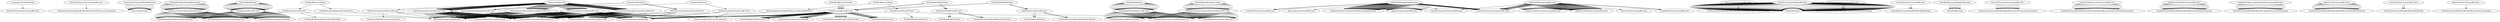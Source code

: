 digraph G {
"CompanyController#create" -> "StartSellTransactionCommand#create"
"StartSellTransactionCommand#<init>" -> "TransactionCommandHandler#handleStartSellTransactionCommand"
"TransactionCommandHandler#create" -> "Transaction#create"
"Transaction#<init>" -> "BuyTransactionStartedEvent#<init>"
"BuyTransactionStartedEvent#<init>" -> "BuyTradeManagerSaga#handle"
"BuyTradeManagerSaga#create" -> "ReserveCashCommand#create"
"ReserveCashCommand#<init>" -> "PortfolioCommandHandler#handleReserveMoneyFromPortfolioCommand"
"PortfolioCommandHandler#create" -> "Portfolio#create"
"Portfolio#reserveMoney" -> "CashReservedEvent#<init>"
"CashReservedEvent#<init>" -> "BuyTradeManagerSaga#handle"
"BuyTradeManagerSaga#create" -> "ConfirmTransactionCommand#create"
"ConfirmTransactionCommand#<init>" -> "TransactionCommandHandler#handleConfirmTransactionCommand"
"TransactionCommandHandler#create" -> "Transaction#create"
"Transaction#confirm" -> "BuyTransactionConfirmedEvent#<init>"
"BuyTransactionConfirmedEvent#<init>" -> "BuyTradeManagerSaga#handle"
"BuyTradeManagerSaga#create" -> "CreateBuyOrderCommand#create"
"CreateBuyOrderCommand#<init>" -> "OrderBookCommandHandler#handleBuyOrder"
"OrderBookCommandHandler#create" -> "OrderBook#create"
"OrderBook#addBuyOrder" -> "BuyOrderPlacedEvent#<init>"
"BuyOrderPlacedEvent#<init>" -> "OrderBookListener#handleBuyOrderPlaced"
"BuyOrderPlacedEvent#<init>" -> "OrderBook#onBuyPlaced"
"OrderBook#addBuyOrder" -> "TradeExecutedEvent#<init>"
"TradeExecutedEvent#<init>" -> "BuyTradeManagerSaga#handle"
"BuyTradeManagerSaga#create" -> "ExecutedTransactionCommand#create"
"ExecutedTransactionCommand#<init>" -> "TransactionCommandHandler#handleExecutedTransactionCommand"
"TransactionCommandHandler#create" -> "Transaction#create"
"Transaction#execute" -> "BuyTransactionPartiallyExecutedEvent#<init>"
"BuyTransactionPartiallyExecutedEvent#<init>" -> "BuyTradeManagerSaga#handle"
"BuyTradeManagerSaga#create" -> "ConfirmCashReservationCommand#create"
"ConfirmCashReservationCommand#<init>" -> "PortfolioCommandHandler#handleConfirmMoneyReservationFromPortfolioCommand"
"PortfolioCommandHandler#create" -> "Portfolio#create"
"Portfolio#confirmMoneyReservation" -> "CashReservationConfirmedEvent#<init>"
"CashReservationConfirmedEvent#<init>" -> "Portfolio#onMoneyReservationConfirmed"
"CashReservationConfirmedEvent#<init>" -> "PortfolioMoneyEventListener#handleEvent"
"BuyTradeManagerSaga#create" -> "AddItemsToPortfolioCommand#create"
"AddItemsToPortfolioCommand#<init>" -> "PortfolioCommandHandler#handleAddItemsToPortfolioCommand"
"PortfolioCommandHandler#create" -> "Portfolio#create"
"Portfolio#addItems" -> "ItemsAddedToPortfolioEvent#<init>"
"ItemsAddedToPortfolioEvent#<init>" -> "Portfolio#onItemsAddedToPortfolio"
"ItemsAddedToPortfolioEvent#<init>" -> "PortfolioItemEventListener#handleEvent"
"BuyTransactionPartiallyExecutedEvent#<init>" -> "Transaction#onTransactionPartiallyExecuted"
"BuyTransactionPartiallyExecutedEvent#<init>" -> "TransactionEventListener#handleEvent"
"Transaction#execute" -> "BuyTransactionExecutedEvent#<init>"
"BuyTransactionExecutedEvent#<init>" -> "BuyTradeManagerSaga#handle"
"BuyTradeManagerSaga#create" -> "ConfirmCashReservationCommand#create"
"ConfirmCashReservationCommand#<init>" -> "PortfolioCommandHandler#handleConfirmMoneyReservationFromPortfolioCommand"
"PortfolioCommandHandler#create" -> "Portfolio#create"
"Portfolio#confirmMoneyReservation" -> "CashReservationConfirmedEvent#<init>"
"CashReservationConfirmedEvent#<init>" -> "Portfolio#onMoneyReservationConfirmed"
"CashReservationConfirmedEvent#<init>" -> "PortfolioMoneyEventListener#handleEvent"
"BuyTradeManagerSaga#create" -> "AddItemsToPortfolioCommand#create"
"AddItemsToPortfolioCommand#<init>" -> "PortfolioCommandHandler#handleAddItemsToPortfolioCommand"
"PortfolioCommandHandler#create" -> "Portfolio#create"
"Portfolio#addItems" -> "ItemsAddedToPortfolioEvent#<init>"
"ItemsAddedToPortfolioEvent#<init>" -> "Portfolio#onItemsAddedToPortfolio"
"ItemsAddedToPortfolioEvent#<init>" -> "PortfolioItemEventListener#handleEvent"
"BuyTransactionExecutedEvent#<init>" -> "Transaction#onTransactionExecuted"
"BuyTransactionExecutedEvent#<init>" -> "TransactionEventListener#handleEvent"
"Transaction#execute" -> "SellTransactionPartiallyExecutedEvent#<init>"
"SellTransactionPartiallyExecutedEvent#<init>" -> "SellTradeManagerSaga#handle"
"SellTradeManagerSaga#create" -> "ConfirmItemReservationForPortfolioCommand#create"
"ConfirmItemReservationForPortfolioCommand#<init>" -> "PortfolioCommandHandler#handleConfirmReservationCommand"
"PortfolioCommandHandler#create" -> "Portfolio#create"
"Portfolio#confirmReservation" -> "ItemReservationConfirmedForPortfolioEvent#<init>"
"ItemReservationConfirmedForPortfolioEvent#<init>" -> "Portfolio#onReservationConfirmed"
"ItemReservationConfirmedForPortfolioEvent#<init>" -> "PortfolioItemEventListener#handleEvent"
"SellTradeManagerSaga#create" -> "DepositCashCommand#create"
"DepositCashCommand#<init>" -> "PortfolioCommandHandler#handleAddMoneyToPortfolioCommand"
"PortfolioCommandHandler#create" -> "Portfolio#create"
"Portfolio#addMoney" -> "CashDepositedEvent#<init>"
"CashDepositedEvent#<init>" -> "Portfolio#onMoneyAddedToPortfolio"
"CashDepositedEvent#<init>" -> "PortfolioMoneyEventListener#handleEvent"
"SellTransactionPartiallyExecutedEvent#<init>" -> "Transaction#onTransactionPartiallyExecuted"
"SellTransactionPartiallyExecutedEvent#<init>" -> "TransactionEventListener#handleEvent"
"Transaction#execute" -> "SellTransactionExecutedEvent#<init>"
"SellTransactionExecutedEvent#<init>" -> "SellTradeManagerSaga#handle"
"SellTradeManagerSaga#create" -> "ConfirmItemReservationForPortfolioCommand#create"
"ConfirmItemReservationForPortfolioCommand#<init>" -> "PortfolioCommandHandler#handleConfirmReservationCommand"
"PortfolioCommandHandler#create" -> "Portfolio#create"
"Portfolio#confirmReservation" -> "ItemReservationConfirmedForPortfolioEvent#<init>"
"ItemReservationConfirmedForPortfolioEvent#<init>" -> "Portfolio#onReservationConfirmed"
"ItemReservationConfirmedForPortfolioEvent#<init>" -> "PortfolioItemEventListener#handleEvent"
"SellTradeManagerSaga#create" -> "DepositCashCommand#create"
"DepositCashCommand#<init>" -> "PortfolioCommandHandler#handleAddMoneyToPortfolioCommand"
"PortfolioCommandHandler#create" -> "Portfolio#create"
"Portfolio#addMoney" -> "CashDepositedEvent#<init>"
"CashDepositedEvent#<init>" -> "Portfolio#onMoneyAddedToPortfolio"
"CashDepositedEvent#<init>" -> "PortfolioMoneyEventListener#handleEvent"
"SellTransactionExecutedEvent#<init>" -> "Transaction#onTransactionExecuted"
"SellTransactionExecutedEvent#<init>" -> "TransactionEventListener#handleEvent"
"TradeExecutedEvent#<init>" -> "SellTradeManagerSaga#handle"
"SellTradeManagerSaga#create" -> "ExecutedTransactionCommand#create"
"ExecutedTransactionCommand#<init>" -> "TransactionCommandHandler#handleExecutedTransactionCommand"
"TransactionCommandHandler#create" -> "Transaction#create"
"Transaction#execute" -> "BuyTransactionPartiallyExecutedEvent#<init>"
"BuyTransactionPartiallyExecutedEvent#<init>" -> "BuyTradeManagerSaga#handle"
"BuyTradeManagerSaga#create" -> "ConfirmCashReservationCommand#create"
"ConfirmCashReservationCommand#<init>" -> "PortfolioCommandHandler#handleConfirmMoneyReservationFromPortfolioCommand"
"PortfolioCommandHandler#create" -> "Portfolio#create"
"Portfolio#confirmMoneyReservation" -> "CashReservationConfirmedEvent#<init>"
"CashReservationConfirmedEvent#<init>" -> "Portfolio#onMoneyReservationConfirmed"
"CashReservationConfirmedEvent#<init>" -> "PortfolioMoneyEventListener#handleEvent"
"BuyTradeManagerSaga#create" -> "AddItemsToPortfolioCommand#create"
"AddItemsToPortfolioCommand#<init>" -> "PortfolioCommandHandler#handleAddItemsToPortfolioCommand"
"PortfolioCommandHandler#create" -> "Portfolio#create"
"Portfolio#addItems" -> "ItemsAddedToPortfolioEvent#<init>"
"ItemsAddedToPortfolioEvent#<init>" -> "Portfolio#onItemsAddedToPortfolio"
"ItemsAddedToPortfolioEvent#<init>" -> "PortfolioItemEventListener#handleEvent"
"BuyTransactionPartiallyExecutedEvent#<init>" -> "Transaction#onTransactionPartiallyExecuted"
"BuyTransactionPartiallyExecutedEvent#<init>" -> "TransactionEventListener#handleEvent"
"Transaction#execute" -> "BuyTransactionExecutedEvent#<init>"
"BuyTransactionExecutedEvent#<init>" -> "BuyTradeManagerSaga#handle"
"BuyTradeManagerSaga#create" -> "ConfirmCashReservationCommand#create"
"ConfirmCashReservationCommand#<init>" -> "PortfolioCommandHandler#handleConfirmMoneyReservationFromPortfolioCommand"
"PortfolioCommandHandler#create" -> "Portfolio#create"
"Portfolio#confirmMoneyReservation" -> "CashReservationConfirmedEvent#<init>"
"CashReservationConfirmedEvent#<init>" -> "Portfolio#onMoneyReservationConfirmed"
"CashReservationConfirmedEvent#<init>" -> "PortfolioMoneyEventListener#handleEvent"
"BuyTradeManagerSaga#create" -> "AddItemsToPortfolioCommand#create"
"AddItemsToPortfolioCommand#<init>" -> "PortfolioCommandHandler#handleAddItemsToPortfolioCommand"
"PortfolioCommandHandler#create" -> "Portfolio#create"
"Portfolio#addItems" -> "ItemsAddedToPortfolioEvent#<init>"
"ItemsAddedToPortfolioEvent#<init>" -> "Portfolio#onItemsAddedToPortfolio"
"ItemsAddedToPortfolioEvent#<init>" -> "PortfolioItemEventListener#handleEvent"
"BuyTransactionExecutedEvent#<init>" -> "Transaction#onTransactionExecuted"
"BuyTransactionExecutedEvent#<init>" -> "TransactionEventListener#handleEvent"
"Transaction#execute" -> "SellTransactionPartiallyExecutedEvent#<init>"
"SellTransactionPartiallyExecutedEvent#<init>" -> "SellTradeManagerSaga#handle"
"SellTradeManagerSaga#create" -> "ConfirmItemReservationForPortfolioCommand#create"
"ConfirmItemReservationForPortfolioCommand#<init>" -> "PortfolioCommandHandler#handleConfirmReservationCommand"
"PortfolioCommandHandler#create" -> "Portfolio#create"
"Portfolio#confirmReservation" -> "ItemReservationConfirmedForPortfolioEvent#<init>"
"ItemReservationConfirmedForPortfolioEvent#<init>" -> "Portfolio#onReservationConfirmed"
"ItemReservationConfirmedForPortfolioEvent#<init>" -> "PortfolioItemEventListener#handleEvent"
"SellTradeManagerSaga#create" -> "DepositCashCommand#create"
"DepositCashCommand#<init>" -> "PortfolioCommandHandler#handleAddMoneyToPortfolioCommand"
"PortfolioCommandHandler#create" -> "Portfolio#create"
"Portfolio#addMoney" -> "CashDepositedEvent#<init>"
"CashDepositedEvent#<init>" -> "Portfolio#onMoneyAddedToPortfolio"
"CashDepositedEvent#<init>" -> "PortfolioMoneyEventListener#handleEvent"
"SellTransactionPartiallyExecutedEvent#<init>" -> "Transaction#onTransactionPartiallyExecuted"
"SellTransactionPartiallyExecutedEvent#<init>" -> "TransactionEventListener#handleEvent"
"Transaction#execute" -> "SellTransactionExecutedEvent#<init>"
"SellTransactionExecutedEvent#<init>" -> "SellTradeManagerSaga#handle"
"SellTradeManagerSaga#create" -> "ConfirmItemReservationForPortfolioCommand#create"
"ConfirmItemReservationForPortfolioCommand#<init>" -> "PortfolioCommandHandler#handleConfirmReservationCommand"
"PortfolioCommandHandler#create" -> "Portfolio#create"
"Portfolio#confirmReservation" -> "ItemReservationConfirmedForPortfolioEvent#<init>"
"ItemReservationConfirmedForPortfolioEvent#<init>" -> "Portfolio#onReservationConfirmed"
"ItemReservationConfirmedForPortfolioEvent#<init>" -> "PortfolioItemEventListener#handleEvent"
"SellTradeManagerSaga#create" -> "DepositCashCommand#create"
"DepositCashCommand#<init>" -> "PortfolioCommandHandler#handleAddMoneyToPortfolioCommand"
"PortfolioCommandHandler#create" -> "Portfolio#create"
"Portfolio#addMoney" -> "CashDepositedEvent#<init>"
"CashDepositedEvent#<init>" -> "Portfolio#onMoneyAddedToPortfolio"
"CashDepositedEvent#<init>" -> "PortfolioMoneyEventListener#handleEvent"
"SellTransactionExecutedEvent#<init>" -> "Transaction#onTransactionExecuted"
"SellTransactionExecutedEvent#<init>" -> "TransactionEventListener#handleEvent"
"TradeExecutedEvent#<init>" -> "OrderbookExternalListener#handle"
"TradeExecutedEvent#<init>" -> "OrderBookListener#handleTradeExecuted"
"TradeExecutedEvent#<init>" -> "Order#onTradeExecuted"
"TradeExecutedEvent#<init>" -> "OrderBook#onTradeExecuted"
"OrderBookCommandHandler#create" -> "OrderBook#create"
"OrderBook#executeTrades" -> "TradeExecutedEvent#<init>"
"TradeExecutedEvent#<init>" -> "BuyTradeManagerSaga#handle"
"BuyTradeManagerSaga#create" -> "ExecutedTransactionCommand#create"
"ExecutedTransactionCommand#<init>" -> "TransactionCommandHandler#handleExecutedTransactionCommand"
"TransactionCommandHandler#create" -> "Transaction#create"
"Transaction#execute" -> "BuyTransactionPartiallyExecutedEvent#<init>"
"BuyTransactionPartiallyExecutedEvent#<init>" -> "BuyTradeManagerSaga#handle"
"BuyTradeManagerSaga#create" -> "ConfirmCashReservationCommand#create"
"ConfirmCashReservationCommand#<init>" -> "PortfolioCommandHandler#handleConfirmMoneyReservationFromPortfolioCommand"
"PortfolioCommandHandler#create" -> "Portfolio#create"
"Portfolio#confirmMoneyReservation" -> "CashReservationConfirmedEvent#<init>"
"CashReservationConfirmedEvent#<init>" -> "Portfolio#onMoneyReservationConfirmed"
"CashReservationConfirmedEvent#<init>" -> "PortfolioMoneyEventListener#handleEvent"
"BuyTradeManagerSaga#create" -> "AddItemsToPortfolioCommand#create"
"AddItemsToPortfolioCommand#<init>" -> "PortfolioCommandHandler#handleAddItemsToPortfolioCommand"
"PortfolioCommandHandler#create" -> "Portfolio#create"
"Portfolio#addItems" -> "ItemsAddedToPortfolioEvent#<init>"
"ItemsAddedToPortfolioEvent#<init>" -> "Portfolio#onItemsAddedToPortfolio"
"ItemsAddedToPortfolioEvent#<init>" -> "PortfolioItemEventListener#handleEvent"
"BuyTransactionPartiallyExecutedEvent#<init>" -> "Transaction#onTransactionPartiallyExecuted"
"BuyTransactionPartiallyExecutedEvent#<init>" -> "TransactionEventListener#handleEvent"
"Transaction#execute" -> "BuyTransactionExecutedEvent#<init>"
"BuyTransactionExecutedEvent#<init>" -> "BuyTradeManagerSaga#handle"
"BuyTradeManagerSaga#create" -> "ConfirmCashReservationCommand#create"
"ConfirmCashReservationCommand#<init>" -> "PortfolioCommandHandler#handleConfirmMoneyReservationFromPortfolioCommand"
"PortfolioCommandHandler#create" -> "Portfolio#create"
"Portfolio#confirmMoneyReservation" -> "CashReservationConfirmedEvent#<init>"
"CashReservationConfirmedEvent#<init>" -> "Portfolio#onMoneyReservationConfirmed"
"CashReservationConfirmedEvent#<init>" -> "PortfolioMoneyEventListener#handleEvent"
"BuyTradeManagerSaga#create" -> "AddItemsToPortfolioCommand#create"
"AddItemsToPortfolioCommand#<init>" -> "PortfolioCommandHandler#handleAddItemsToPortfolioCommand"
"PortfolioCommandHandler#create" -> "Portfolio#create"
"Portfolio#addItems" -> "ItemsAddedToPortfolioEvent#<init>"
"ItemsAddedToPortfolioEvent#<init>" -> "Portfolio#onItemsAddedToPortfolio"
"ItemsAddedToPortfolioEvent#<init>" -> "PortfolioItemEventListener#handleEvent"
"BuyTransactionExecutedEvent#<init>" -> "Transaction#onTransactionExecuted"
"BuyTransactionExecutedEvent#<init>" -> "TransactionEventListener#handleEvent"
"Transaction#execute" -> "SellTransactionPartiallyExecutedEvent#<init>"
"SellTransactionPartiallyExecutedEvent#<init>" -> "SellTradeManagerSaga#handle"
"SellTradeManagerSaga#create" -> "ConfirmItemReservationForPortfolioCommand#create"
"ConfirmItemReservationForPortfolioCommand#<init>" -> "PortfolioCommandHandler#handleConfirmReservationCommand"
"PortfolioCommandHandler#create" -> "Portfolio#create"
"Portfolio#confirmReservation" -> "ItemReservationConfirmedForPortfolioEvent#<init>"
"ItemReservationConfirmedForPortfolioEvent#<init>" -> "Portfolio#onReservationConfirmed"
"ItemReservationConfirmedForPortfolioEvent#<init>" -> "PortfolioItemEventListener#handleEvent"
"SellTradeManagerSaga#create" -> "DepositCashCommand#create"
"DepositCashCommand#<init>" -> "PortfolioCommandHandler#handleAddMoneyToPortfolioCommand"
"PortfolioCommandHandler#create" -> "Portfolio#create"
"Portfolio#addMoney" -> "CashDepositedEvent#<init>"
"CashDepositedEvent#<init>" -> "Portfolio#onMoneyAddedToPortfolio"
"CashDepositedEvent#<init>" -> "PortfolioMoneyEventListener#handleEvent"
"SellTransactionPartiallyExecutedEvent#<init>" -> "Transaction#onTransactionPartiallyExecuted"
"SellTransactionPartiallyExecutedEvent#<init>" -> "TransactionEventListener#handleEvent"
"Transaction#execute" -> "SellTransactionExecutedEvent#<init>"
"SellTransactionExecutedEvent#<init>" -> "SellTradeManagerSaga#handle"
"SellTradeManagerSaga#create" -> "ConfirmItemReservationForPortfolioCommand#create"
"ConfirmItemReservationForPortfolioCommand#<init>" -> "PortfolioCommandHandler#handleConfirmReservationCommand"
"PortfolioCommandHandler#create" -> "Portfolio#create"
"Portfolio#confirmReservation" -> "ItemReservationConfirmedForPortfolioEvent#<init>"
"ItemReservationConfirmedForPortfolioEvent#<init>" -> "Portfolio#onReservationConfirmed"
"ItemReservationConfirmedForPortfolioEvent#<init>" -> "PortfolioItemEventListener#handleEvent"
"SellTradeManagerSaga#create" -> "DepositCashCommand#create"
"DepositCashCommand#<init>" -> "PortfolioCommandHandler#handleAddMoneyToPortfolioCommand"
"PortfolioCommandHandler#create" -> "Portfolio#create"
"Portfolio#addMoney" -> "CashDepositedEvent#<init>"
"CashDepositedEvent#<init>" -> "Portfolio#onMoneyAddedToPortfolio"
"CashDepositedEvent#<init>" -> "PortfolioMoneyEventListener#handleEvent"
"SellTransactionExecutedEvent#<init>" -> "Transaction#onTransactionExecuted"
"SellTransactionExecutedEvent#<init>" -> "TransactionEventListener#handleEvent"
"TradeExecutedEvent#<init>" -> "SellTradeManagerSaga#handle"
"SellTradeManagerSaga#create" -> "ExecutedTransactionCommand#create"
"ExecutedTransactionCommand#<init>" -> "TransactionCommandHandler#handleExecutedTransactionCommand"
"TransactionCommandHandler#create" -> "Transaction#create"
"Transaction#execute" -> "BuyTransactionPartiallyExecutedEvent#<init>"
"BuyTransactionPartiallyExecutedEvent#<init>" -> "BuyTradeManagerSaga#handle"
"BuyTradeManagerSaga#create" -> "ConfirmCashReservationCommand#create"
"ConfirmCashReservationCommand#<init>" -> "PortfolioCommandHandler#handleConfirmMoneyReservationFromPortfolioCommand"
"PortfolioCommandHandler#create" -> "Portfolio#create"
"Portfolio#confirmMoneyReservation" -> "CashReservationConfirmedEvent#<init>"
"CashReservationConfirmedEvent#<init>" -> "Portfolio#onMoneyReservationConfirmed"
"CashReservationConfirmedEvent#<init>" -> "PortfolioMoneyEventListener#handleEvent"
"BuyTradeManagerSaga#create" -> "AddItemsToPortfolioCommand#create"
"AddItemsToPortfolioCommand#<init>" -> "PortfolioCommandHandler#handleAddItemsToPortfolioCommand"
"PortfolioCommandHandler#create" -> "Portfolio#create"
"Portfolio#addItems" -> "ItemsAddedToPortfolioEvent#<init>"
"ItemsAddedToPortfolioEvent#<init>" -> "Portfolio#onItemsAddedToPortfolio"
"ItemsAddedToPortfolioEvent#<init>" -> "PortfolioItemEventListener#handleEvent"
"BuyTransactionPartiallyExecutedEvent#<init>" -> "Transaction#onTransactionPartiallyExecuted"
"BuyTransactionPartiallyExecutedEvent#<init>" -> "TransactionEventListener#handleEvent"
"Transaction#execute" -> "BuyTransactionExecutedEvent#<init>"
"BuyTransactionExecutedEvent#<init>" -> "BuyTradeManagerSaga#handle"
"BuyTradeManagerSaga#create" -> "ConfirmCashReservationCommand#create"
"ConfirmCashReservationCommand#<init>" -> "PortfolioCommandHandler#handleConfirmMoneyReservationFromPortfolioCommand"
"PortfolioCommandHandler#create" -> "Portfolio#create"
"Portfolio#confirmMoneyReservation" -> "CashReservationConfirmedEvent#<init>"
"CashReservationConfirmedEvent#<init>" -> "Portfolio#onMoneyReservationConfirmed"
"CashReservationConfirmedEvent#<init>" -> "PortfolioMoneyEventListener#handleEvent"
"BuyTradeManagerSaga#create" -> "AddItemsToPortfolioCommand#create"
"AddItemsToPortfolioCommand#<init>" -> "PortfolioCommandHandler#handleAddItemsToPortfolioCommand"
"PortfolioCommandHandler#create" -> "Portfolio#create"
"Portfolio#addItems" -> "ItemsAddedToPortfolioEvent#<init>"
"ItemsAddedToPortfolioEvent#<init>" -> "Portfolio#onItemsAddedToPortfolio"
"ItemsAddedToPortfolioEvent#<init>" -> "PortfolioItemEventListener#handleEvent"
"BuyTransactionExecutedEvent#<init>" -> "Transaction#onTransactionExecuted"
"BuyTransactionExecutedEvent#<init>" -> "TransactionEventListener#handleEvent"
"Transaction#execute" -> "SellTransactionPartiallyExecutedEvent#<init>"
"SellTransactionPartiallyExecutedEvent#<init>" -> "SellTradeManagerSaga#handle"
"SellTradeManagerSaga#create" -> "ConfirmItemReservationForPortfolioCommand#create"
"ConfirmItemReservationForPortfolioCommand#<init>" -> "PortfolioCommandHandler#handleConfirmReservationCommand"
"PortfolioCommandHandler#create" -> "Portfolio#create"
"Portfolio#confirmReservation" -> "ItemReservationConfirmedForPortfolioEvent#<init>"
"ItemReservationConfirmedForPortfolioEvent#<init>" -> "Portfolio#onReservationConfirmed"
"ItemReservationConfirmedForPortfolioEvent#<init>" -> "PortfolioItemEventListener#handleEvent"
"SellTradeManagerSaga#create" -> "DepositCashCommand#create"
"DepositCashCommand#<init>" -> "PortfolioCommandHandler#handleAddMoneyToPortfolioCommand"
"PortfolioCommandHandler#create" -> "Portfolio#create"
"Portfolio#addMoney" -> "CashDepositedEvent#<init>"
"CashDepositedEvent#<init>" -> "Portfolio#onMoneyAddedToPortfolio"
"CashDepositedEvent#<init>" -> "PortfolioMoneyEventListener#handleEvent"
"SellTransactionPartiallyExecutedEvent#<init>" -> "Transaction#onTransactionPartiallyExecuted"
"SellTransactionPartiallyExecutedEvent#<init>" -> "TransactionEventListener#handleEvent"
"Transaction#execute" -> "SellTransactionExecutedEvent#<init>"
"SellTransactionExecutedEvent#<init>" -> "SellTradeManagerSaga#handle"
"SellTradeManagerSaga#create" -> "ConfirmItemReservationForPortfolioCommand#create"
"ConfirmItemReservationForPortfolioCommand#<init>" -> "PortfolioCommandHandler#handleConfirmReservationCommand"
"PortfolioCommandHandler#create" -> "Portfolio#create"
"Portfolio#confirmReservation" -> "ItemReservationConfirmedForPortfolioEvent#<init>"
"ItemReservationConfirmedForPortfolioEvent#<init>" -> "Portfolio#onReservationConfirmed"
"ItemReservationConfirmedForPortfolioEvent#<init>" -> "PortfolioItemEventListener#handleEvent"
"SellTradeManagerSaga#create" -> "DepositCashCommand#create"
"DepositCashCommand#<init>" -> "PortfolioCommandHandler#handleAddMoneyToPortfolioCommand"
"PortfolioCommandHandler#create" -> "Portfolio#create"
"Portfolio#addMoney" -> "CashDepositedEvent#<init>"
"CashDepositedEvent#<init>" -> "Portfolio#onMoneyAddedToPortfolio"
"CashDepositedEvent#<init>" -> "PortfolioMoneyEventListener#handleEvent"
"SellTransactionExecutedEvent#<init>" -> "Transaction#onTransactionExecuted"
"SellTransactionExecutedEvent#<init>" -> "TransactionEventListener#handleEvent"
"TradeExecutedEvent#<init>" -> "OrderbookExternalListener#handle"
"TradeExecutedEvent#<init>" -> "OrderBookListener#handleTradeExecuted"
"TradeExecutedEvent#<init>" -> "Order#onTradeExecuted"
"TradeExecutedEvent#<init>" -> "OrderBook#onTradeExecuted"
"BuyTransactionConfirmedEvent#<init>" -> "TransactionEventListener#handleEvent"
"Transaction#confirm" -> "SellTransactionConfirmedEvent#<init>"
"SellTransactionConfirmedEvent#<init>" -> "SellTradeManagerSaga#handle"
"SellTradeManagerSaga#create" -> "CreateSellOrderCommand#create"
"CreateSellOrderCommand#<init>" -> "OrderBookCommandHandler#handleSellOrder"
"OrderBookCommandHandler#create" -> "OrderBook#create"
"OrderBook#addSellOrder" -> "SellOrderPlacedEvent#<init>"
"SellOrderPlacedEvent#<init>" -> "OrderBookListener#handleSellOrderPlaced"
"SellOrderPlacedEvent#<init>" -> "OrderBook#onSellPlaced"
"OrderBook#addSellOrder" -> "TradeExecutedEvent#<init>"
"TradeExecutedEvent#<init>" -> "BuyTradeManagerSaga#handle"
"BuyTradeManagerSaga#create" -> "ExecutedTransactionCommand#create"
"ExecutedTransactionCommand#<init>" -> "TransactionCommandHandler#handleExecutedTransactionCommand"
"TransactionCommandHandler#create" -> "Transaction#create"
"Transaction#execute" -> "BuyTransactionPartiallyExecutedEvent#<init>"
"BuyTransactionPartiallyExecutedEvent#<init>" -> "BuyTradeManagerSaga#handle"
"BuyTradeManagerSaga#create" -> "ConfirmCashReservationCommand#create"
"ConfirmCashReservationCommand#<init>" -> "PortfolioCommandHandler#handleConfirmMoneyReservationFromPortfolioCommand"
"PortfolioCommandHandler#create" -> "Portfolio#create"
"Portfolio#confirmMoneyReservation" -> "CashReservationConfirmedEvent#<init>"
"CashReservationConfirmedEvent#<init>" -> "Portfolio#onMoneyReservationConfirmed"
"CashReservationConfirmedEvent#<init>" -> "PortfolioMoneyEventListener#handleEvent"
"BuyTradeManagerSaga#create" -> "AddItemsToPortfolioCommand#create"
"AddItemsToPortfolioCommand#<init>" -> "PortfolioCommandHandler#handleAddItemsToPortfolioCommand"
"PortfolioCommandHandler#create" -> "Portfolio#create"
"Portfolio#addItems" -> "ItemsAddedToPortfolioEvent#<init>"
"ItemsAddedToPortfolioEvent#<init>" -> "Portfolio#onItemsAddedToPortfolio"
"ItemsAddedToPortfolioEvent#<init>" -> "PortfolioItemEventListener#handleEvent"
"BuyTransactionPartiallyExecutedEvent#<init>" -> "Transaction#onTransactionPartiallyExecuted"
"BuyTransactionPartiallyExecutedEvent#<init>" -> "TransactionEventListener#handleEvent"
"Transaction#execute" -> "BuyTransactionExecutedEvent#<init>"
"BuyTransactionExecutedEvent#<init>" -> "BuyTradeManagerSaga#handle"
"BuyTradeManagerSaga#create" -> "ConfirmCashReservationCommand#create"
"ConfirmCashReservationCommand#<init>" -> "PortfolioCommandHandler#handleConfirmMoneyReservationFromPortfolioCommand"
"PortfolioCommandHandler#create" -> "Portfolio#create"
"Portfolio#confirmMoneyReservation" -> "CashReservationConfirmedEvent#<init>"
"CashReservationConfirmedEvent#<init>" -> "Portfolio#onMoneyReservationConfirmed"
"CashReservationConfirmedEvent#<init>" -> "PortfolioMoneyEventListener#handleEvent"
"BuyTradeManagerSaga#create" -> "AddItemsToPortfolioCommand#create"
"AddItemsToPortfolioCommand#<init>" -> "PortfolioCommandHandler#handleAddItemsToPortfolioCommand"
"PortfolioCommandHandler#create" -> "Portfolio#create"
"Portfolio#addItems" -> "ItemsAddedToPortfolioEvent#<init>"
"ItemsAddedToPortfolioEvent#<init>" -> "Portfolio#onItemsAddedToPortfolio"
"ItemsAddedToPortfolioEvent#<init>" -> "PortfolioItemEventListener#handleEvent"
"BuyTransactionExecutedEvent#<init>" -> "Transaction#onTransactionExecuted"
"BuyTransactionExecutedEvent#<init>" -> "TransactionEventListener#handleEvent"
"Transaction#execute" -> "SellTransactionPartiallyExecutedEvent#<init>"
"SellTransactionPartiallyExecutedEvent#<init>" -> "SellTradeManagerSaga#handle"
"SellTradeManagerSaga#create" -> "ConfirmItemReservationForPortfolioCommand#create"
"ConfirmItemReservationForPortfolioCommand#<init>" -> "PortfolioCommandHandler#handleConfirmReservationCommand"
"PortfolioCommandHandler#create" -> "Portfolio#create"
"Portfolio#confirmReservation" -> "ItemReservationConfirmedForPortfolioEvent#<init>"
"ItemReservationConfirmedForPortfolioEvent#<init>" -> "Portfolio#onReservationConfirmed"
"ItemReservationConfirmedForPortfolioEvent#<init>" -> "PortfolioItemEventListener#handleEvent"
"SellTradeManagerSaga#create" -> "DepositCashCommand#create"
"DepositCashCommand#<init>" -> "PortfolioCommandHandler#handleAddMoneyToPortfolioCommand"
"PortfolioCommandHandler#create" -> "Portfolio#create"
"Portfolio#addMoney" -> "CashDepositedEvent#<init>"
"CashDepositedEvent#<init>" -> "Portfolio#onMoneyAddedToPortfolio"
"CashDepositedEvent#<init>" -> "PortfolioMoneyEventListener#handleEvent"
"SellTransactionPartiallyExecutedEvent#<init>" -> "Transaction#onTransactionPartiallyExecuted"
"SellTransactionPartiallyExecutedEvent#<init>" -> "TransactionEventListener#handleEvent"
"Transaction#execute" -> "SellTransactionExecutedEvent#<init>"
"SellTransactionExecutedEvent#<init>" -> "SellTradeManagerSaga#handle"
"SellTradeManagerSaga#create" -> "ConfirmItemReservationForPortfolioCommand#create"
"ConfirmItemReservationForPortfolioCommand#<init>" -> "PortfolioCommandHandler#handleConfirmReservationCommand"
"PortfolioCommandHandler#create" -> "Portfolio#create"
"Portfolio#confirmReservation" -> "ItemReservationConfirmedForPortfolioEvent#<init>"
"ItemReservationConfirmedForPortfolioEvent#<init>" -> "Portfolio#onReservationConfirmed"
"ItemReservationConfirmedForPortfolioEvent#<init>" -> "PortfolioItemEventListener#handleEvent"
"SellTradeManagerSaga#create" -> "DepositCashCommand#create"
"DepositCashCommand#<init>" -> "PortfolioCommandHandler#handleAddMoneyToPortfolioCommand"
"PortfolioCommandHandler#create" -> "Portfolio#create"
"Portfolio#addMoney" -> "CashDepositedEvent#<init>"
"CashDepositedEvent#<init>" -> "Portfolio#onMoneyAddedToPortfolio"
"CashDepositedEvent#<init>" -> "PortfolioMoneyEventListener#handleEvent"
"SellTransactionExecutedEvent#<init>" -> "Transaction#onTransactionExecuted"
"SellTransactionExecutedEvent#<init>" -> "TransactionEventListener#handleEvent"
"TradeExecutedEvent#<init>" -> "SellTradeManagerSaga#handle"
"SellTradeManagerSaga#create" -> "ExecutedTransactionCommand#create"
"ExecutedTransactionCommand#<init>" -> "TransactionCommandHandler#handleExecutedTransactionCommand"
"TransactionCommandHandler#create" -> "Transaction#create"
"Transaction#execute" -> "BuyTransactionPartiallyExecutedEvent#<init>"
"BuyTransactionPartiallyExecutedEvent#<init>" -> "BuyTradeManagerSaga#handle"
"BuyTradeManagerSaga#create" -> "ConfirmCashReservationCommand#create"
"ConfirmCashReservationCommand#<init>" -> "PortfolioCommandHandler#handleConfirmMoneyReservationFromPortfolioCommand"
"PortfolioCommandHandler#create" -> "Portfolio#create"
"Portfolio#confirmMoneyReservation" -> "CashReservationConfirmedEvent#<init>"
"CashReservationConfirmedEvent#<init>" -> "Portfolio#onMoneyReservationConfirmed"
"CashReservationConfirmedEvent#<init>" -> "PortfolioMoneyEventListener#handleEvent"
"BuyTradeManagerSaga#create" -> "AddItemsToPortfolioCommand#create"
"AddItemsToPortfolioCommand#<init>" -> "PortfolioCommandHandler#handleAddItemsToPortfolioCommand"
"PortfolioCommandHandler#create" -> "Portfolio#create"
"Portfolio#addItems" -> "ItemsAddedToPortfolioEvent#<init>"
"ItemsAddedToPortfolioEvent#<init>" -> "Portfolio#onItemsAddedToPortfolio"
"ItemsAddedToPortfolioEvent#<init>" -> "PortfolioItemEventListener#handleEvent"
"BuyTransactionPartiallyExecutedEvent#<init>" -> "Transaction#onTransactionPartiallyExecuted"
"BuyTransactionPartiallyExecutedEvent#<init>" -> "TransactionEventListener#handleEvent"
"Transaction#execute" -> "BuyTransactionExecutedEvent#<init>"
"BuyTransactionExecutedEvent#<init>" -> "BuyTradeManagerSaga#handle"
"BuyTradeManagerSaga#create" -> "ConfirmCashReservationCommand#create"
"ConfirmCashReservationCommand#<init>" -> "PortfolioCommandHandler#handleConfirmMoneyReservationFromPortfolioCommand"
"PortfolioCommandHandler#create" -> "Portfolio#create"
"Portfolio#confirmMoneyReservation" -> "CashReservationConfirmedEvent#<init>"
"CashReservationConfirmedEvent#<init>" -> "Portfolio#onMoneyReservationConfirmed"
"CashReservationConfirmedEvent#<init>" -> "PortfolioMoneyEventListener#handleEvent"
"BuyTradeManagerSaga#create" -> "AddItemsToPortfolioCommand#create"
"AddItemsToPortfolioCommand#<init>" -> "PortfolioCommandHandler#handleAddItemsToPortfolioCommand"
"PortfolioCommandHandler#create" -> "Portfolio#create"
"Portfolio#addItems" -> "ItemsAddedToPortfolioEvent#<init>"
"ItemsAddedToPortfolioEvent#<init>" -> "Portfolio#onItemsAddedToPortfolio"
"ItemsAddedToPortfolioEvent#<init>" -> "PortfolioItemEventListener#handleEvent"
"BuyTransactionExecutedEvent#<init>" -> "Transaction#onTransactionExecuted"
"BuyTransactionExecutedEvent#<init>" -> "TransactionEventListener#handleEvent"
"Transaction#execute" -> "SellTransactionPartiallyExecutedEvent#<init>"
"SellTransactionPartiallyExecutedEvent#<init>" -> "SellTradeManagerSaga#handle"
"SellTradeManagerSaga#create" -> "ConfirmItemReservationForPortfolioCommand#create"
"ConfirmItemReservationForPortfolioCommand#<init>" -> "PortfolioCommandHandler#handleConfirmReservationCommand"
"PortfolioCommandHandler#create" -> "Portfolio#create"
"Portfolio#confirmReservation" -> "ItemReservationConfirmedForPortfolioEvent#<init>"
"ItemReservationConfirmedForPortfolioEvent#<init>" -> "Portfolio#onReservationConfirmed"
"ItemReservationConfirmedForPortfolioEvent#<init>" -> "PortfolioItemEventListener#handleEvent"
"SellTradeManagerSaga#create" -> "DepositCashCommand#create"
"DepositCashCommand#<init>" -> "PortfolioCommandHandler#handleAddMoneyToPortfolioCommand"
"PortfolioCommandHandler#create" -> "Portfolio#create"
"Portfolio#addMoney" -> "CashDepositedEvent#<init>"
"CashDepositedEvent#<init>" -> "Portfolio#onMoneyAddedToPortfolio"
"CashDepositedEvent#<init>" -> "PortfolioMoneyEventListener#handleEvent"
"SellTransactionPartiallyExecutedEvent#<init>" -> "Transaction#onTransactionPartiallyExecuted"
"SellTransactionPartiallyExecutedEvent#<init>" -> "TransactionEventListener#handleEvent"
"Transaction#execute" -> "SellTransactionExecutedEvent#<init>"
"SellTransactionExecutedEvent#<init>" -> "SellTradeManagerSaga#handle"
"SellTradeManagerSaga#create" -> "ConfirmItemReservationForPortfolioCommand#create"
"ConfirmItemReservationForPortfolioCommand#<init>" -> "PortfolioCommandHandler#handleConfirmReservationCommand"
"PortfolioCommandHandler#create" -> "Portfolio#create"
"Portfolio#confirmReservation" -> "ItemReservationConfirmedForPortfolioEvent#<init>"
"ItemReservationConfirmedForPortfolioEvent#<init>" -> "Portfolio#onReservationConfirmed"
"ItemReservationConfirmedForPortfolioEvent#<init>" -> "PortfolioItemEventListener#handleEvent"
"SellTradeManagerSaga#create" -> "DepositCashCommand#create"
"DepositCashCommand#<init>" -> "PortfolioCommandHandler#handleAddMoneyToPortfolioCommand"
"PortfolioCommandHandler#create" -> "Portfolio#create"
"Portfolio#addMoney" -> "CashDepositedEvent#<init>"
"CashDepositedEvent#<init>" -> "Portfolio#onMoneyAddedToPortfolio"
"CashDepositedEvent#<init>" -> "PortfolioMoneyEventListener#handleEvent"
"SellTransactionExecutedEvent#<init>" -> "Transaction#onTransactionExecuted"
"SellTransactionExecutedEvent#<init>" -> "TransactionEventListener#handleEvent"
"TradeExecutedEvent#<init>" -> "OrderbookExternalListener#handle"
"TradeExecutedEvent#<init>" -> "OrderBookListener#handleTradeExecuted"
"TradeExecutedEvent#<init>" -> "Order#onTradeExecuted"
"TradeExecutedEvent#<init>" -> "OrderBook#onTradeExecuted"
"OrderBookCommandHandler#create" -> "OrderBook#create"
"OrderBook#executeTrades" -> "TradeExecutedEvent#<init>"
"TradeExecutedEvent#<init>" -> "BuyTradeManagerSaga#handle"
"BuyTradeManagerSaga#create" -> "ExecutedTransactionCommand#create"
"ExecutedTransactionCommand#<init>" -> "TransactionCommandHandler#handleExecutedTransactionCommand"
"TransactionCommandHandler#create" -> "Transaction#create"
"Transaction#execute" -> "BuyTransactionPartiallyExecutedEvent#<init>"
"BuyTransactionPartiallyExecutedEvent#<init>" -> "BuyTradeManagerSaga#handle"
"BuyTradeManagerSaga#create" -> "ConfirmCashReservationCommand#create"
"ConfirmCashReservationCommand#<init>" -> "PortfolioCommandHandler#handleConfirmMoneyReservationFromPortfolioCommand"
"PortfolioCommandHandler#create" -> "Portfolio#create"
"Portfolio#confirmMoneyReservation" -> "CashReservationConfirmedEvent#<init>"
"CashReservationConfirmedEvent#<init>" -> "Portfolio#onMoneyReservationConfirmed"
"CashReservationConfirmedEvent#<init>" -> "PortfolioMoneyEventListener#handleEvent"
"BuyTradeManagerSaga#create" -> "AddItemsToPortfolioCommand#create"
"AddItemsToPortfolioCommand#<init>" -> "PortfolioCommandHandler#handleAddItemsToPortfolioCommand"
"PortfolioCommandHandler#create" -> "Portfolio#create"
"Portfolio#addItems" -> "ItemsAddedToPortfolioEvent#<init>"
"ItemsAddedToPortfolioEvent#<init>" -> "Portfolio#onItemsAddedToPortfolio"
"ItemsAddedToPortfolioEvent#<init>" -> "PortfolioItemEventListener#handleEvent"
"BuyTransactionPartiallyExecutedEvent#<init>" -> "Transaction#onTransactionPartiallyExecuted"
"BuyTransactionPartiallyExecutedEvent#<init>" -> "TransactionEventListener#handleEvent"
"Transaction#execute" -> "BuyTransactionExecutedEvent#<init>"
"BuyTransactionExecutedEvent#<init>" -> "BuyTradeManagerSaga#handle"
"BuyTradeManagerSaga#create" -> "ConfirmCashReservationCommand#create"
"ConfirmCashReservationCommand#<init>" -> "PortfolioCommandHandler#handleConfirmMoneyReservationFromPortfolioCommand"
"PortfolioCommandHandler#create" -> "Portfolio#create"
"Portfolio#confirmMoneyReservation" -> "CashReservationConfirmedEvent#<init>"
"CashReservationConfirmedEvent#<init>" -> "Portfolio#onMoneyReservationConfirmed"
"CashReservationConfirmedEvent#<init>" -> "PortfolioMoneyEventListener#handleEvent"
"BuyTradeManagerSaga#create" -> "AddItemsToPortfolioCommand#create"
"AddItemsToPortfolioCommand#<init>" -> "PortfolioCommandHandler#handleAddItemsToPortfolioCommand"
"PortfolioCommandHandler#create" -> "Portfolio#create"
"Portfolio#addItems" -> "ItemsAddedToPortfolioEvent#<init>"
"ItemsAddedToPortfolioEvent#<init>" -> "Portfolio#onItemsAddedToPortfolio"
"ItemsAddedToPortfolioEvent#<init>" -> "PortfolioItemEventListener#handleEvent"
"BuyTransactionExecutedEvent#<init>" -> "Transaction#onTransactionExecuted"
"BuyTransactionExecutedEvent#<init>" -> "TransactionEventListener#handleEvent"
"Transaction#execute" -> "SellTransactionPartiallyExecutedEvent#<init>"
"SellTransactionPartiallyExecutedEvent#<init>" -> "SellTradeManagerSaga#handle"
"SellTradeManagerSaga#create" -> "ConfirmItemReservationForPortfolioCommand#create"
"ConfirmItemReservationForPortfolioCommand#<init>" -> "PortfolioCommandHandler#handleConfirmReservationCommand"
"PortfolioCommandHandler#create" -> "Portfolio#create"
"Portfolio#confirmReservation" -> "ItemReservationConfirmedForPortfolioEvent#<init>"
"ItemReservationConfirmedForPortfolioEvent#<init>" -> "Portfolio#onReservationConfirmed"
"ItemReservationConfirmedForPortfolioEvent#<init>" -> "PortfolioItemEventListener#handleEvent"
"SellTradeManagerSaga#create" -> "DepositCashCommand#create"
"DepositCashCommand#<init>" -> "PortfolioCommandHandler#handleAddMoneyToPortfolioCommand"
"PortfolioCommandHandler#create" -> "Portfolio#create"
"Portfolio#addMoney" -> "CashDepositedEvent#<init>"
"CashDepositedEvent#<init>" -> "Portfolio#onMoneyAddedToPortfolio"
"CashDepositedEvent#<init>" -> "PortfolioMoneyEventListener#handleEvent"
"SellTransactionPartiallyExecutedEvent#<init>" -> "Transaction#onTransactionPartiallyExecuted"
"SellTransactionPartiallyExecutedEvent#<init>" -> "TransactionEventListener#handleEvent"
"Transaction#execute" -> "SellTransactionExecutedEvent#<init>"
"SellTransactionExecutedEvent#<init>" -> "SellTradeManagerSaga#handle"
"SellTradeManagerSaga#create" -> "ConfirmItemReservationForPortfolioCommand#create"
"ConfirmItemReservationForPortfolioCommand#<init>" -> "PortfolioCommandHandler#handleConfirmReservationCommand"
"PortfolioCommandHandler#create" -> "Portfolio#create"
"Portfolio#confirmReservation" -> "ItemReservationConfirmedForPortfolioEvent#<init>"
"ItemReservationConfirmedForPortfolioEvent#<init>" -> "Portfolio#onReservationConfirmed"
"ItemReservationConfirmedForPortfolioEvent#<init>" -> "PortfolioItemEventListener#handleEvent"
"SellTradeManagerSaga#create" -> "DepositCashCommand#create"
"DepositCashCommand#<init>" -> "PortfolioCommandHandler#handleAddMoneyToPortfolioCommand"
"PortfolioCommandHandler#create" -> "Portfolio#create"
"Portfolio#addMoney" -> "CashDepositedEvent#<init>"
"CashDepositedEvent#<init>" -> "Portfolio#onMoneyAddedToPortfolio"
"CashDepositedEvent#<init>" -> "PortfolioMoneyEventListener#handleEvent"
"SellTransactionExecutedEvent#<init>" -> "Transaction#onTransactionExecuted"
"SellTransactionExecutedEvent#<init>" -> "TransactionEventListener#handleEvent"
"TradeExecutedEvent#<init>" -> "SellTradeManagerSaga#handle"
"SellTradeManagerSaga#create" -> "ExecutedTransactionCommand#create"
"ExecutedTransactionCommand#<init>" -> "TransactionCommandHandler#handleExecutedTransactionCommand"
"TransactionCommandHandler#create" -> "Transaction#create"
"Transaction#execute" -> "BuyTransactionPartiallyExecutedEvent#<init>"
"BuyTransactionPartiallyExecutedEvent#<init>" -> "BuyTradeManagerSaga#handle"
"BuyTradeManagerSaga#create" -> "ConfirmCashReservationCommand#create"
"ConfirmCashReservationCommand#<init>" -> "PortfolioCommandHandler#handleConfirmMoneyReservationFromPortfolioCommand"
"PortfolioCommandHandler#create" -> "Portfolio#create"
"Portfolio#confirmMoneyReservation" -> "CashReservationConfirmedEvent#<init>"
"CashReservationConfirmedEvent#<init>" -> "Portfolio#onMoneyReservationConfirmed"
"CashReservationConfirmedEvent#<init>" -> "PortfolioMoneyEventListener#handleEvent"
"BuyTradeManagerSaga#create" -> "AddItemsToPortfolioCommand#create"
"AddItemsToPortfolioCommand#<init>" -> "PortfolioCommandHandler#handleAddItemsToPortfolioCommand"
"PortfolioCommandHandler#create" -> "Portfolio#create"
"Portfolio#addItems" -> "ItemsAddedToPortfolioEvent#<init>"
"ItemsAddedToPortfolioEvent#<init>" -> "Portfolio#onItemsAddedToPortfolio"
"ItemsAddedToPortfolioEvent#<init>" -> "PortfolioItemEventListener#handleEvent"
"BuyTransactionPartiallyExecutedEvent#<init>" -> "Transaction#onTransactionPartiallyExecuted"
"BuyTransactionPartiallyExecutedEvent#<init>" -> "TransactionEventListener#handleEvent"
"Transaction#execute" -> "BuyTransactionExecutedEvent#<init>"
"BuyTransactionExecutedEvent#<init>" -> "BuyTradeManagerSaga#handle"
"BuyTradeManagerSaga#create" -> "ConfirmCashReservationCommand#create"
"ConfirmCashReservationCommand#<init>" -> "PortfolioCommandHandler#handleConfirmMoneyReservationFromPortfolioCommand"
"PortfolioCommandHandler#create" -> "Portfolio#create"
"Portfolio#confirmMoneyReservation" -> "CashReservationConfirmedEvent#<init>"
"CashReservationConfirmedEvent#<init>" -> "Portfolio#onMoneyReservationConfirmed"
"CashReservationConfirmedEvent#<init>" -> "PortfolioMoneyEventListener#handleEvent"
"BuyTradeManagerSaga#create" -> "AddItemsToPortfolioCommand#create"
"AddItemsToPortfolioCommand#<init>" -> "PortfolioCommandHandler#handleAddItemsToPortfolioCommand"
"PortfolioCommandHandler#create" -> "Portfolio#create"
"Portfolio#addItems" -> "ItemsAddedToPortfolioEvent#<init>"
"ItemsAddedToPortfolioEvent#<init>" -> "Portfolio#onItemsAddedToPortfolio"
"ItemsAddedToPortfolioEvent#<init>" -> "PortfolioItemEventListener#handleEvent"
"BuyTransactionExecutedEvent#<init>" -> "Transaction#onTransactionExecuted"
"BuyTransactionExecutedEvent#<init>" -> "TransactionEventListener#handleEvent"
"Transaction#execute" -> "SellTransactionPartiallyExecutedEvent#<init>"
"SellTransactionPartiallyExecutedEvent#<init>" -> "SellTradeManagerSaga#handle"
"SellTradeManagerSaga#create" -> "ConfirmItemReservationForPortfolioCommand#create"
"ConfirmItemReservationForPortfolioCommand#<init>" -> "PortfolioCommandHandler#handleConfirmReservationCommand"
"PortfolioCommandHandler#create" -> "Portfolio#create"
"Portfolio#confirmReservation" -> "ItemReservationConfirmedForPortfolioEvent#<init>"
"ItemReservationConfirmedForPortfolioEvent#<init>" -> "Portfolio#onReservationConfirmed"
"ItemReservationConfirmedForPortfolioEvent#<init>" -> "PortfolioItemEventListener#handleEvent"
"SellTradeManagerSaga#create" -> "DepositCashCommand#create"
"DepositCashCommand#<init>" -> "PortfolioCommandHandler#handleAddMoneyToPortfolioCommand"
"PortfolioCommandHandler#create" -> "Portfolio#create"
"Portfolio#addMoney" -> "CashDepositedEvent#<init>"
"CashDepositedEvent#<init>" -> "Portfolio#onMoneyAddedToPortfolio"
"CashDepositedEvent#<init>" -> "PortfolioMoneyEventListener#handleEvent"
"SellTransactionPartiallyExecutedEvent#<init>" -> "Transaction#onTransactionPartiallyExecuted"
"SellTransactionPartiallyExecutedEvent#<init>" -> "TransactionEventListener#handleEvent"
"Transaction#execute" -> "SellTransactionExecutedEvent#<init>"
"SellTransactionExecutedEvent#<init>" -> "SellTradeManagerSaga#handle"
"SellTradeManagerSaga#create" -> "ConfirmItemReservationForPortfolioCommand#create"
"ConfirmItemReservationForPortfolioCommand#<init>" -> "PortfolioCommandHandler#handleConfirmReservationCommand"
"PortfolioCommandHandler#create" -> "Portfolio#create"
"Portfolio#confirmReservation" -> "ItemReservationConfirmedForPortfolioEvent#<init>"
"ItemReservationConfirmedForPortfolioEvent#<init>" -> "Portfolio#onReservationConfirmed"
"ItemReservationConfirmedForPortfolioEvent#<init>" -> "PortfolioItemEventListener#handleEvent"
"SellTradeManagerSaga#create" -> "DepositCashCommand#create"
"DepositCashCommand#<init>" -> "PortfolioCommandHandler#handleAddMoneyToPortfolioCommand"
"PortfolioCommandHandler#create" -> "Portfolio#create"
"Portfolio#addMoney" -> "CashDepositedEvent#<init>"
"CashDepositedEvent#<init>" -> "Portfolio#onMoneyAddedToPortfolio"
"CashDepositedEvent#<init>" -> "PortfolioMoneyEventListener#handleEvent"
"SellTransactionExecutedEvent#<init>" -> "Transaction#onTransactionExecuted"
"SellTransactionExecutedEvent#<init>" -> "TransactionEventListener#handleEvent"
"TradeExecutedEvent#<init>" -> "OrderbookExternalListener#handle"
"TradeExecutedEvent#<init>" -> "OrderBookListener#handleTradeExecuted"
"TradeExecutedEvent#<init>" -> "Order#onTradeExecuted"
"TradeExecutedEvent#<init>" -> "OrderBook#onTradeExecuted"
"SellTransactionConfirmedEvent#<init>" -> "TransactionEventListener#handleEvent"
"CashReservedEvent#<init>" -> "Portfolio#onMoneyReservedFromPortfolio"
"CashReservedEvent#<init>" -> "PortfolioMoneyEventListener#handleEvent"
"Portfolio#reserveMoney" -> "CashReservationRejectedEvent#<init>"
"CashReservationRejectedEvent#<init>" -> "BuyTradeManagerSaga#handle"
"BuyTransactionStartedEvent#<init>" -> "Transaction#onBuyTransactionStarted"
"BuyTransactionStartedEvent#<init>" -> "TransactionEventListener#handleEvent"
"Transaction#<init>" -> "SellTransactionStartedEvent#<init>"
"SellTransactionStartedEvent#<init>" -> "SellTradeManagerSaga#handle"
"SellTradeManagerSaga#create" -> "ReserveItemsCommand#create"
"ReserveItemsCommand#<init>" -> "PortfolioCommandHandler#handleReserveItemsCommand"
"PortfolioCommandHandler#create" -> "Portfolio#create"
"Portfolio#reserveItems" -> "NotEnoughItemsAvailableToReserveInPortfolio#<init>"
"NotEnoughItemsAvailableToReserveInPortfolio#<init>" -> "SellTradeManagerSaga#handle"
"Portfolio#reserveItems" -> "ItemsReservedEvent#<init>"
"ItemsReservedEvent#<init>" -> "Portfolio#onItemsReserved"
"ItemsReservedEvent#<init>" -> "SellTradeManagerSaga#handle"
"SellTradeManagerSaga#create" -> "ConfirmTransactionCommand#create"
"ConfirmTransactionCommand#<init>" -> "TransactionCommandHandler#handleConfirmTransactionCommand"
"TransactionCommandHandler#create" -> "Transaction#create"
"Transaction#confirm" -> "BuyTransactionConfirmedEvent#<init>"
"BuyTransactionConfirmedEvent#<init>" -> "BuyTradeManagerSaga#handle"
"BuyTradeManagerSaga#create" -> "CreateBuyOrderCommand#create"
"CreateBuyOrderCommand#<init>" -> "OrderBookCommandHandler#handleBuyOrder"
"OrderBookCommandHandler#create" -> "OrderBook#create"
"OrderBook#addBuyOrder" -> "BuyOrderPlacedEvent#<init>"
"BuyOrderPlacedEvent#<init>" -> "OrderBookListener#handleBuyOrderPlaced"
"BuyOrderPlacedEvent#<init>" -> "OrderBook#onBuyPlaced"
"OrderBook#addBuyOrder" -> "TradeExecutedEvent#<init>"
"TradeExecutedEvent#<init>" -> "BuyTradeManagerSaga#handle"
"BuyTradeManagerSaga#create" -> "ExecutedTransactionCommand#create"
"ExecutedTransactionCommand#<init>" -> "TransactionCommandHandler#handleExecutedTransactionCommand"
"TransactionCommandHandler#create" -> "Transaction#create"
"Transaction#execute" -> "BuyTransactionPartiallyExecutedEvent#<init>"
"BuyTransactionPartiallyExecutedEvent#<init>" -> "BuyTradeManagerSaga#handle"
"BuyTradeManagerSaga#create" -> "ConfirmCashReservationCommand#create"
"ConfirmCashReservationCommand#<init>" -> "PortfolioCommandHandler#handleConfirmMoneyReservationFromPortfolioCommand"
"PortfolioCommandHandler#create" -> "Portfolio#create"
"Portfolio#confirmMoneyReservation" -> "CashReservationConfirmedEvent#<init>"
"CashReservationConfirmedEvent#<init>" -> "Portfolio#onMoneyReservationConfirmed"
"CashReservationConfirmedEvent#<init>" -> "PortfolioMoneyEventListener#handleEvent"
"BuyTradeManagerSaga#create" -> "AddItemsToPortfolioCommand#create"
"AddItemsToPortfolioCommand#<init>" -> "PortfolioCommandHandler#handleAddItemsToPortfolioCommand"
"PortfolioCommandHandler#create" -> "Portfolio#create"
"Portfolio#addItems" -> "ItemsAddedToPortfolioEvent#<init>"
"ItemsAddedToPortfolioEvent#<init>" -> "Portfolio#onItemsAddedToPortfolio"
"ItemsAddedToPortfolioEvent#<init>" -> "PortfolioItemEventListener#handleEvent"
"BuyTransactionPartiallyExecutedEvent#<init>" -> "Transaction#onTransactionPartiallyExecuted"
"BuyTransactionPartiallyExecutedEvent#<init>" -> "TransactionEventListener#handleEvent"
"Transaction#execute" -> "BuyTransactionExecutedEvent#<init>"
"BuyTransactionExecutedEvent#<init>" -> "BuyTradeManagerSaga#handle"
"BuyTradeManagerSaga#create" -> "ConfirmCashReservationCommand#create"
"ConfirmCashReservationCommand#<init>" -> "PortfolioCommandHandler#handleConfirmMoneyReservationFromPortfolioCommand"
"PortfolioCommandHandler#create" -> "Portfolio#create"
"Portfolio#confirmMoneyReservation" -> "CashReservationConfirmedEvent#<init>"
"CashReservationConfirmedEvent#<init>" -> "Portfolio#onMoneyReservationConfirmed"
"CashReservationConfirmedEvent#<init>" -> "PortfolioMoneyEventListener#handleEvent"
"BuyTradeManagerSaga#create" -> "AddItemsToPortfolioCommand#create"
"AddItemsToPortfolioCommand#<init>" -> "PortfolioCommandHandler#handleAddItemsToPortfolioCommand"
"PortfolioCommandHandler#create" -> "Portfolio#create"
"Portfolio#addItems" -> "ItemsAddedToPortfolioEvent#<init>"
"ItemsAddedToPortfolioEvent#<init>" -> "Portfolio#onItemsAddedToPortfolio"
"ItemsAddedToPortfolioEvent#<init>" -> "PortfolioItemEventListener#handleEvent"
"BuyTransactionExecutedEvent#<init>" -> "Transaction#onTransactionExecuted"
"BuyTransactionExecutedEvent#<init>" -> "TransactionEventListener#handleEvent"
"Transaction#execute" -> "SellTransactionPartiallyExecutedEvent#<init>"
"SellTransactionPartiallyExecutedEvent#<init>" -> "SellTradeManagerSaga#handle"
"SellTradeManagerSaga#create" -> "ConfirmItemReservationForPortfolioCommand#create"
"ConfirmItemReservationForPortfolioCommand#<init>" -> "PortfolioCommandHandler#handleConfirmReservationCommand"
"PortfolioCommandHandler#create" -> "Portfolio#create"
"Portfolio#confirmReservation" -> "ItemReservationConfirmedForPortfolioEvent#<init>"
"ItemReservationConfirmedForPortfolioEvent#<init>" -> "Portfolio#onReservationConfirmed"
"ItemReservationConfirmedForPortfolioEvent#<init>" -> "PortfolioItemEventListener#handleEvent"
"SellTradeManagerSaga#create" -> "DepositCashCommand#create"
"DepositCashCommand#<init>" -> "PortfolioCommandHandler#handleAddMoneyToPortfolioCommand"
"PortfolioCommandHandler#create" -> "Portfolio#create"
"Portfolio#addMoney" -> "CashDepositedEvent#<init>"
"CashDepositedEvent#<init>" -> "Portfolio#onMoneyAddedToPortfolio"
"CashDepositedEvent#<init>" -> "PortfolioMoneyEventListener#handleEvent"
"SellTransactionPartiallyExecutedEvent#<init>" -> "Transaction#onTransactionPartiallyExecuted"
"SellTransactionPartiallyExecutedEvent#<init>" -> "TransactionEventListener#handleEvent"
"Transaction#execute" -> "SellTransactionExecutedEvent#<init>"
"SellTransactionExecutedEvent#<init>" -> "SellTradeManagerSaga#handle"
"SellTradeManagerSaga#create" -> "ConfirmItemReservationForPortfolioCommand#create"
"ConfirmItemReservationForPortfolioCommand#<init>" -> "PortfolioCommandHandler#handleConfirmReservationCommand"
"PortfolioCommandHandler#create" -> "Portfolio#create"
"Portfolio#confirmReservation" -> "ItemReservationConfirmedForPortfolioEvent#<init>"
"ItemReservationConfirmedForPortfolioEvent#<init>" -> "Portfolio#onReservationConfirmed"
"ItemReservationConfirmedForPortfolioEvent#<init>" -> "PortfolioItemEventListener#handleEvent"
"SellTradeManagerSaga#create" -> "DepositCashCommand#create"
"DepositCashCommand#<init>" -> "PortfolioCommandHandler#handleAddMoneyToPortfolioCommand"
"PortfolioCommandHandler#create" -> "Portfolio#create"
"Portfolio#addMoney" -> "CashDepositedEvent#<init>"
"CashDepositedEvent#<init>" -> "Portfolio#onMoneyAddedToPortfolio"
"CashDepositedEvent#<init>" -> "PortfolioMoneyEventListener#handleEvent"
"SellTransactionExecutedEvent#<init>" -> "Transaction#onTransactionExecuted"
"SellTransactionExecutedEvent#<init>" -> "TransactionEventListener#handleEvent"
"TradeExecutedEvent#<init>" -> "SellTradeManagerSaga#handle"
"SellTradeManagerSaga#create" -> "ExecutedTransactionCommand#create"
"ExecutedTransactionCommand#<init>" -> "TransactionCommandHandler#handleExecutedTransactionCommand"
"TransactionCommandHandler#create" -> "Transaction#create"
"Transaction#execute" -> "BuyTransactionPartiallyExecutedEvent#<init>"
"BuyTransactionPartiallyExecutedEvent#<init>" -> "BuyTradeManagerSaga#handle"
"BuyTradeManagerSaga#create" -> "ConfirmCashReservationCommand#create"
"ConfirmCashReservationCommand#<init>" -> "PortfolioCommandHandler#handleConfirmMoneyReservationFromPortfolioCommand"
"PortfolioCommandHandler#create" -> "Portfolio#create"
"Portfolio#confirmMoneyReservation" -> "CashReservationConfirmedEvent#<init>"
"CashReservationConfirmedEvent#<init>" -> "Portfolio#onMoneyReservationConfirmed"
"CashReservationConfirmedEvent#<init>" -> "PortfolioMoneyEventListener#handleEvent"
"BuyTradeManagerSaga#create" -> "AddItemsToPortfolioCommand#create"
"AddItemsToPortfolioCommand#<init>" -> "PortfolioCommandHandler#handleAddItemsToPortfolioCommand"
"PortfolioCommandHandler#create" -> "Portfolio#create"
"Portfolio#addItems" -> "ItemsAddedToPortfolioEvent#<init>"
"ItemsAddedToPortfolioEvent#<init>" -> "Portfolio#onItemsAddedToPortfolio"
"ItemsAddedToPortfolioEvent#<init>" -> "PortfolioItemEventListener#handleEvent"
"BuyTransactionPartiallyExecutedEvent#<init>" -> "Transaction#onTransactionPartiallyExecuted"
"BuyTransactionPartiallyExecutedEvent#<init>" -> "TransactionEventListener#handleEvent"
"Transaction#execute" -> "BuyTransactionExecutedEvent#<init>"
"BuyTransactionExecutedEvent#<init>" -> "BuyTradeManagerSaga#handle"
"BuyTradeManagerSaga#create" -> "ConfirmCashReservationCommand#create"
"ConfirmCashReservationCommand#<init>" -> "PortfolioCommandHandler#handleConfirmMoneyReservationFromPortfolioCommand"
"PortfolioCommandHandler#create" -> "Portfolio#create"
"Portfolio#confirmMoneyReservation" -> "CashReservationConfirmedEvent#<init>"
"CashReservationConfirmedEvent#<init>" -> "Portfolio#onMoneyReservationConfirmed"
"CashReservationConfirmedEvent#<init>" -> "PortfolioMoneyEventListener#handleEvent"
"BuyTradeManagerSaga#create" -> "AddItemsToPortfolioCommand#create"
"AddItemsToPortfolioCommand#<init>" -> "PortfolioCommandHandler#handleAddItemsToPortfolioCommand"
"PortfolioCommandHandler#create" -> "Portfolio#create"
"Portfolio#addItems" -> "ItemsAddedToPortfolioEvent#<init>"
"ItemsAddedToPortfolioEvent#<init>" -> "Portfolio#onItemsAddedToPortfolio"
"ItemsAddedToPortfolioEvent#<init>" -> "PortfolioItemEventListener#handleEvent"
"BuyTransactionExecutedEvent#<init>" -> "Transaction#onTransactionExecuted"
"BuyTransactionExecutedEvent#<init>" -> "TransactionEventListener#handleEvent"
"Transaction#execute" -> "SellTransactionPartiallyExecutedEvent#<init>"
"SellTransactionPartiallyExecutedEvent#<init>" -> "SellTradeManagerSaga#handle"
"SellTradeManagerSaga#create" -> "ConfirmItemReservationForPortfolioCommand#create"
"ConfirmItemReservationForPortfolioCommand#<init>" -> "PortfolioCommandHandler#handleConfirmReservationCommand"
"PortfolioCommandHandler#create" -> "Portfolio#create"
"Portfolio#confirmReservation" -> "ItemReservationConfirmedForPortfolioEvent#<init>"
"ItemReservationConfirmedForPortfolioEvent#<init>" -> "Portfolio#onReservationConfirmed"
"ItemReservationConfirmedForPortfolioEvent#<init>" -> "PortfolioItemEventListener#handleEvent"
"SellTradeManagerSaga#create" -> "DepositCashCommand#create"
"DepositCashCommand#<init>" -> "PortfolioCommandHandler#handleAddMoneyToPortfolioCommand"
"PortfolioCommandHandler#create" -> "Portfolio#create"
"Portfolio#addMoney" -> "CashDepositedEvent#<init>"
"CashDepositedEvent#<init>" -> "Portfolio#onMoneyAddedToPortfolio"
"CashDepositedEvent#<init>" -> "PortfolioMoneyEventListener#handleEvent"
"SellTransactionPartiallyExecutedEvent#<init>" -> "Transaction#onTransactionPartiallyExecuted"
"SellTransactionPartiallyExecutedEvent#<init>" -> "TransactionEventListener#handleEvent"
"Transaction#execute" -> "SellTransactionExecutedEvent#<init>"
"SellTransactionExecutedEvent#<init>" -> "SellTradeManagerSaga#handle"
"SellTradeManagerSaga#create" -> "ConfirmItemReservationForPortfolioCommand#create"
"ConfirmItemReservationForPortfolioCommand#<init>" -> "PortfolioCommandHandler#handleConfirmReservationCommand"
"PortfolioCommandHandler#create" -> "Portfolio#create"
"Portfolio#confirmReservation" -> "ItemReservationConfirmedForPortfolioEvent#<init>"
"ItemReservationConfirmedForPortfolioEvent#<init>" -> "Portfolio#onReservationConfirmed"
"ItemReservationConfirmedForPortfolioEvent#<init>" -> "PortfolioItemEventListener#handleEvent"
"SellTradeManagerSaga#create" -> "DepositCashCommand#create"
"DepositCashCommand#<init>" -> "PortfolioCommandHandler#handleAddMoneyToPortfolioCommand"
"PortfolioCommandHandler#create" -> "Portfolio#create"
"Portfolio#addMoney" -> "CashDepositedEvent#<init>"
"CashDepositedEvent#<init>" -> "Portfolio#onMoneyAddedToPortfolio"
"CashDepositedEvent#<init>" -> "PortfolioMoneyEventListener#handleEvent"
"SellTransactionExecutedEvent#<init>" -> "Transaction#onTransactionExecuted"
"SellTransactionExecutedEvent#<init>" -> "TransactionEventListener#handleEvent"
"TradeExecutedEvent#<init>" -> "OrderbookExternalListener#handle"
"TradeExecutedEvent#<init>" -> "OrderBookListener#handleTradeExecuted"
"TradeExecutedEvent#<init>" -> "Order#onTradeExecuted"
"TradeExecutedEvent#<init>" -> "OrderBook#onTradeExecuted"
"OrderBookCommandHandler#create" -> "OrderBook#create"
"OrderBook#executeTrades" -> "TradeExecutedEvent#<init>"
"TradeExecutedEvent#<init>" -> "BuyTradeManagerSaga#handle"
"BuyTradeManagerSaga#create" -> "ExecutedTransactionCommand#create"
"ExecutedTransactionCommand#<init>" -> "TransactionCommandHandler#handleExecutedTransactionCommand"
"TransactionCommandHandler#create" -> "Transaction#create"
"Transaction#execute" -> "BuyTransactionPartiallyExecutedEvent#<init>"
"BuyTransactionPartiallyExecutedEvent#<init>" -> "BuyTradeManagerSaga#handle"
"BuyTradeManagerSaga#create" -> "ConfirmCashReservationCommand#create"
"ConfirmCashReservationCommand#<init>" -> "PortfolioCommandHandler#handleConfirmMoneyReservationFromPortfolioCommand"
"PortfolioCommandHandler#create" -> "Portfolio#create"
"Portfolio#confirmMoneyReservation" -> "CashReservationConfirmedEvent#<init>"
"CashReservationConfirmedEvent#<init>" -> "Portfolio#onMoneyReservationConfirmed"
"CashReservationConfirmedEvent#<init>" -> "PortfolioMoneyEventListener#handleEvent"
"BuyTradeManagerSaga#create" -> "AddItemsToPortfolioCommand#create"
"AddItemsToPortfolioCommand#<init>" -> "PortfolioCommandHandler#handleAddItemsToPortfolioCommand"
"PortfolioCommandHandler#create" -> "Portfolio#create"
"Portfolio#addItems" -> "ItemsAddedToPortfolioEvent#<init>"
"ItemsAddedToPortfolioEvent#<init>" -> "Portfolio#onItemsAddedToPortfolio"
"ItemsAddedToPortfolioEvent#<init>" -> "PortfolioItemEventListener#handleEvent"
"BuyTransactionPartiallyExecutedEvent#<init>" -> "Transaction#onTransactionPartiallyExecuted"
"BuyTransactionPartiallyExecutedEvent#<init>" -> "TransactionEventListener#handleEvent"
"Transaction#execute" -> "BuyTransactionExecutedEvent#<init>"
"BuyTransactionExecutedEvent#<init>" -> "BuyTradeManagerSaga#handle"
"BuyTradeManagerSaga#create" -> "ConfirmCashReservationCommand#create"
"ConfirmCashReservationCommand#<init>" -> "PortfolioCommandHandler#handleConfirmMoneyReservationFromPortfolioCommand"
"PortfolioCommandHandler#create" -> "Portfolio#create"
"Portfolio#confirmMoneyReservation" -> "CashReservationConfirmedEvent#<init>"
"CashReservationConfirmedEvent#<init>" -> "Portfolio#onMoneyReservationConfirmed"
"CashReservationConfirmedEvent#<init>" -> "PortfolioMoneyEventListener#handleEvent"
"BuyTradeManagerSaga#create" -> "AddItemsToPortfolioCommand#create"
"AddItemsToPortfolioCommand#<init>" -> "PortfolioCommandHandler#handleAddItemsToPortfolioCommand"
"PortfolioCommandHandler#create" -> "Portfolio#create"
"Portfolio#addItems" -> "ItemsAddedToPortfolioEvent#<init>"
"ItemsAddedToPortfolioEvent#<init>" -> "Portfolio#onItemsAddedToPortfolio"
"ItemsAddedToPortfolioEvent#<init>" -> "PortfolioItemEventListener#handleEvent"
"BuyTransactionExecutedEvent#<init>" -> "Transaction#onTransactionExecuted"
"BuyTransactionExecutedEvent#<init>" -> "TransactionEventListener#handleEvent"
"Transaction#execute" -> "SellTransactionPartiallyExecutedEvent#<init>"
"SellTransactionPartiallyExecutedEvent#<init>" -> "SellTradeManagerSaga#handle"
"SellTradeManagerSaga#create" -> "ConfirmItemReservationForPortfolioCommand#create"
"ConfirmItemReservationForPortfolioCommand#<init>" -> "PortfolioCommandHandler#handleConfirmReservationCommand"
"PortfolioCommandHandler#create" -> "Portfolio#create"
"Portfolio#confirmReservation" -> "ItemReservationConfirmedForPortfolioEvent#<init>"
"ItemReservationConfirmedForPortfolioEvent#<init>" -> "Portfolio#onReservationConfirmed"
"ItemReservationConfirmedForPortfolioEvent#<init>" -> "PortfolioItemEventListener#handleEvent"
"SellTradeManagerSaga#create" -> "DepositCashCommand#create"
"DepositCashCommand#<init>" -> "PortfolioCommandHandler#handleAddMoneyToPortfolioCommand"
"PortfolioCommandHandler#create" -> "Portfolio#create"
"Portfolio#addMoney" -> "CashDepositedEvent#<init>"
"CashDepositedEvent#<init>" -> "Portfolio#onMoneyAddedToPortfolio"
"CashDepositedEvent#<init>" -> "PortfolioMoneyEventListener#handleEvent"
"SellTransactionPartiallyExecutedEvent#<init>" -> "Transaction#onTransactionPartiallyExecuted"
"SellTransactionPartiallyExecutedEvent#<init>" -> "TransactionEventListener#handleEvent"
"Transaction#execute" -> "SellTransactionExecutedEvent#<init>"
"SellTransactionExecutedEvent#<init>" -> "SellTradeManagerSaga#handle"
"SellTradeManagerSaga#create" -> "ConfirmItemReservationForPortfolioCommand#create"
"ConfirmItemReservationForPortfolioCommand#<init>" -> "PortfolioCommandHandler#handleConfirmReservationCommand"
"PortfolioCommandHandler#create" -> "Portfolio#create"
"Portfolio#confirmReservation" -> "ItemReservationConfirmedForPortfolioEvent#<init>"
"ItemReservationConfirmedForPortfolioEvent#<init>" -> "Portfolio#onReservationConfirmed"
"ItemReservationConfirmedForPortfolioEvent#<init>" -> "PortfolioItemEventListener#handleEvent"
"SellTradeManagerSaga#create" -> "DepositCashCommand#create"
"DepositCashCommand#<init>" -> "PortfolioCommandHandler#handleAddMoneyToPortfolioCommand"
"PortfolioCommandHandler#create" -> "Portfolio#create"
"Portfolio#addMoney" -> "CashDepositedEvent#<init>"
"CashDepositedEvent#<init>" -> "Portfolio#onMoneyAddedToPortfolio"
"CashDepositedEvent#<init>" -> "PortfolioMoneyEventListener#handleEvent"
"SellTransactionExecutedEvent#<init>" -> "Transaction#onTransactionExecuted"
"SellTransactionExecutedEvent#<init>" -> "TransactionEventListener#handleEvent"
"TradeExecutedEvent#<init>" -> "SellTradeManagerSaga#handle"
"SellTradeManagerSaga#create" -> "ExecutedTransactionCommand#create"
"ExecutedTransactionCommand#<init>" -> "TransactionCommandHandler#handleExecutedTransactionCommand"
"TransactionCommandHandler#create" -> "Transaction#create"
"Transaction#execute" -> "BuyTransactionPartiallyExecutedEvent#<init>"
"BuyTransactionPartiallyExecutedEvent#<init>" -> "BuyTradeManagerSaga#handle"
"BuyTradeManagerSaga#create" -> "ConfirmCashReservationCommand#create"
"ConfirmCashReservationCommand#<init>" -> "PortfolioCommandHandler#handleConfirmMoneyReservationFromPortfolioCommand"
"PortfolioCommandHandler#create" -> "Portfolio#create"
"Portfolio#confirmMoneyReservation" -> "CashReservationConfirmedEvent#<init>"
"CashReservationConfirmedEvent#<init>" -> "Portfolio#onMoneyReservationConfirmed"
"CashReservationConfirmedEvent#<init>" -> "PortfolioMoneyEventListener#handleEvent"
"BuyTradeManagerSaga#create" -> "AddItemsToPortfolioCommand#create"
"AddItemsToPortfolioCommand#<init>" -> "PortfolioCommandHandler#handleAddItemsToPortfolioCommand"
"PortfolioCommandHandler#create" -> "Portfolio#create"
"Portfolio#addItems" -> "ItemsAddedToPortfolioEvent#<init>"
"ItemsAddedToPortfolioEvent#<init>" -> "Portfolio#onItemsAddedToPortfolio"
"ItemsAddedToPortfolioEvent#<init>" -> "PortfolioItemEventListener#handleEvent"
"BuyTransactionPartiallyExecutedEvent#<init>" -> "Transaction#onTransactionPartiallyExecuted"
"BuyTransactionPartiallyExecutedEvent#<init>" -> "TransactionEventListener#handleEvent"
"Transaction#execute" -> "BuyTransactionExecutedEvent#<init>"
"BuyTransactionExecutedEvent#<init>" -> "BuyTradeManagerSaga#handle"
"BuyTradeManagerSaga#create" -> "ConfirmCashReservationCommand#create"
"ConfirmCashReservationCommand#<init>" -> "PortfolioCommandHandler#handleConfirmMoneyReservationFromPortfolioCommand"
"PortfolioCommandHandler#create" -> "Portfolio#create"
"Portfolio#confirmMoneyReservation" -> "CashReservationConfirmedEvent#<init>"
"CashReservationConfirmedEvent#<init>" -> "Portfolio#onMoneyReservationConfirmed"
"CashReservationConfirmedEvent#<init>" -> "PortfolioMoneyEventListener#handleEvent"
"BuyTradeManagerSaga#create" -> "AddItemsToPortfolioCommand#create"
"AddItemsToPortfolioCommand#<init>" -> "PortfolioCommandHandler#handleAddItemsToPortfolioCommand"
"PortfolioCommandHandler#create" -> "Portfolio#create"
"Portfolio#addItems" -> "ItemsAddedToPortfolioEvent#<init>"
"ItemsAddedToPortfolioEvent#<init>" -> "Portfolio#onItemsAddedToPortfolio"
"ItemsAddedToPortfolioEvent#<init>" -> "PortfolioItemEventListener#handleEvent"
"BuyTransactionExecutedEvent#<init>" -> "Transaction#onTransactionExecuted"
"BuyTransactionExecutedEvent#<init>" -> "TransactionEventListener#handleEvent"
"Transaction#execute" -> "SellTransactionPartiallyExecutedEvent#<init>"
"SellTransactionPartiallyExecutedEvent#<init>" -> "SellTradeManagerSaga#handle"
"SellTradeManagerSaga#create" -> "ConfirmItemReservationForPortfolioCommand#create"
"ConfirmItemReservationForPortfolioCommand#<init>" -> "PortfolioCommandHandler#handleConfirmReservationCommand"
"PortfolioCommandHandler#create" -> "Portfolio#create"
"Portfolio#confirmReservation" -> "ItemReservationConfirmedForPortfolioEvent#<init>"
"ItemReservationConfirmedForPortfolioEvent#<init>" -> "Portfolio#onReservationConfirmed"
"ItemReservationConfirmedForPortfolioEvent#<init>" -> "PortfolioItemEventListener#handleEvent"
"SellTradeManagerSaga#create" -> "DepositCashCommand#create"
"DepositCashCommand#<init>" -> "PortfolioCommandHandler#handleAddMoneyToPortfolioCommand"
"PortfolioCommandHandler#create" -> "Portfolio#create"
"Portfolio#addMoney" -> "CashDepositedEvent#<init>"
"CashDepositedEvent#<init>" -> "Portfolio#onMoneyAddedToPortfolio"
"CashDepositedEvent#<init>" -> "PortfolioMoneyEventListener#handleEvent"
"SellTransactionPartiallyExecutedEvent#<init>" -> "Transaction#onTransactionPartiallyExecuted"
"SellTransactionPartiallyExecutedEvent#<init>" -> "TransactionEventListener#handleEvent"
"Transaction#execute" -> "SellTransactionExecutedEvent#<init>"
"SellTransactionExecutedEvent#<init>" -> "SellTradeManagerSaga#handle"
"SellTradeManagerSaga#create" -> "ConfirmItemReservationForPortfolioCommand#create"
"ConfirmItemReservationForPortfolioCommand#<init>" -> "PortfolioCommandHandler#handleConfirmReservationCommand"
"PortfolioCommandHandler#create" -> "Portfolio#create"
"Portfolio#confirmReservation" -> "ItemReservationConfirmedForPortfolioEvent#<init>"
"ItemReservationConfirmedForPortfolioEvent#<init>" -> "Portfolio#onReservationConfirmed"
"ItemReservationConfirmedForPortfolioEvent#<init>" -> "PortfolioItemEventListener#handleEvent"
"SellTradeManagerSaga#create" -> "DepositCashCommand#create"
"DepositCashCommand#<init>" -> "PortfolioCommandHandler#handleAddMoneyToPortfolioCommand"
"PortfolioCommandHandler#create" -> "Portfolio#create"
"Portfolio#addMoney" -> "CashDepositedEvent#<init>"
"CashDepositedEvent#<init>" -> "Portfolio#onMoneyAddedToPortfolio"
"CashDepositedEvent#<init>" -> "PortfolioMoneyEventListener#handleEvent"
"SellTransactionExecutedEvent#<init>" -> "Transaction#onTransactionExecuted"
"SellTransactionExecutedEvent#<init>" -> "TransactionEventListener#handleEvent"
"TradeExecutedEvent#<init>" -> "OrderbookExternalListener#handle"
"TradeExecutedEvent#<init>" -> "OrderBookListener#handleTradeExecuted"
"TradeExecutedEvent#<init>" -> "Order#onTradeExecuted"
"TradeExecutedEvent#<init>" -> "OrderBook#onTradeExecuted"
"BuyTransactionConfirmedEvent#<init>" -> "TransactionEventListener#handleEvent"
"Transaction#confirm" -> "SellTransactionConfirmedEvent#<init>"
"SellTransactionConfirmedEvent#<init>" -> "SellTradeManagerSaga#handle"
"SellTradeManagerSaga#create" -> "CreateSellOrderCommand#create"
"CreateSellOrderCommand#<init>" -> "OrderBookCommandHandler#handleSellOrder"
"OrderBookCommandHandler#create" -> "OrderBook#create"
"OrderBook#addSellOrder" -> "SellOrderPlacedEvent#<init>"
"SellOrderPlacedEvent#<init>" -> "OrderBookListener#handleSellOrderPlaced"
"SellOrderPlacedEvent#<init>" -> "OrderBook#onSellPlaced"
"OrderBook#addSellOrder" -> "TradeExecutedEvent#<init>"
"TradeExecutedEvent#<init>" -> "BuyTradeManagerSaga#handle"
"BuyTradeManagerSaga#create" -> "ExecutedTransactionCommand#create"
"ExecutedTransactionCommand#<init>" -> "TransactionCommandHandler#handleExecutedTransactionCommand"
"TransactionCommandHandler#create" -> "Transaction#create"
"Transaction#execute" -> "BuyTransactionPartiallyExecutedEvent#<init>"
"BuyTransactionPartiallyExecutedEvent#<init>" -> "BuyTradeManagerSaga#handle"
"BuyTradeManagerSaga#create" -> "ConfirmCashReservationCommand#create"
"ConfirmCashReservationCommand#<init>" -> "PortfolioCommandHandler#handleConfirmMoneyReservationFromPortfolioCommand"
"PortfolioCommandHandler#create" -> "Portfolio#create"
"Portfolio#confirmMoneyReservation" -> "CashReservationConfirmedEvent#<init>"
"CashReservationConfirmedEvent#<init>" -> "Portfolio#onMoneyReservationConfirmed"
"CashReservationConfirmedEvent#<init>" -> "PortfolioMoneyEventListener#handleEvent"
"BuyTradeManagerSaga#create" -> "AddItemsToPortfolioCommand#create"
"AddItemsToPortfolioCommand#<init>" -> "PortfolioCommandHandler#handleAddItemsToPortfolioCommand"
"PortfolioCommandHandler#create" -> "Portfolio#create"
"Portfolio#addItems" -> "ItemsAddedToPortfolioEvent#<init>"
"ItemsAddedToPortfolioEvent#<init>" -> "Portfolio#onItemsAddedToPortfolio"
"ItemsAddedToPortfolioEvent#<init>" -> "PortfolioItemEventListener#handleEvent"
"BuyTransactionPartiallyExecutedEvent#<init>" -> "Transaction#onTransactionPartiallyExecuted"
"BuyTransactionPartiallyExecutedEvent#<init>" -> "TransactionEventListener#handleEvent"
"Transaction#execute" -> "BuyTransactionExecutedEvent#<init>"
"BuyTransactionExecutedEvent#<init>" -> "BuyTradeManagerSaga#handle"
"BuyTradeManagerSaga#create" -> "ConfirmCashReservationCommand#create"
"ConfirmCashReservationCommand#<init>" -> "PortfolioCommandHandler#handleConfirmMoneyReservationFromPortfolioCommand"
"PortfolioCommandHandler#create" -> "Portfolio#create"
"Portfolio#confirmMoneyReservation" -> "CashReservationConfirmedEvent#<init>"
"CashReservationConfirmedEvent#<init>" -> "Portfolio#onMoneyReservationConfirmed"
"CashReservationConfirmedEvent#<init>" -> "PortfolioMoneyEventListener#handleEvent"
"BuyTradeManagerSaga#create" -> "AddItemsToPortfolioCommand#create"
"AddItemsToPortfolioCommand#<init>" -> "PortfolioCommandHandler#handleAddItemsToPortfolioCommand"
"PortfolioCommandHandler#create" -> "Portfolio#create"
"Portfolio#addItems" -> "ItemsAddedToPortfolioEvent#<init>"
"ItemsAddedToPortfolioEvent#<init>" -> "Portfolio#onItemsAddedToPortfolio"
"ItemsAddedToPortfolioEvent#<init>" -> "PortfolioItemEventListener#handleEvent"
"BuyTransactionExecutedEvent#<init>" -> "Transaction#onTransactionExecuted"
"BuyTransactionExecutedEvent#<init>" -> "TransactionEventListener#handleEvent"
"Transaction#execute" -> "SellTransactionPartiallyExecutedEvent#<init>"
"SellTransactionPartiallyExecutedEvent#<init>" -> "SellTradeManagerSaga#handle"
"SellTradeManagerSaga#create" -> "ConfirmItemReservationForPortfolioCommand#create"
"ConfirmItemReservationForPortfolioCommand#<init>" -> "PortfolioCommandHandler#handleConfirmReservationCommand"
"PortfolioCommandHandler#create" -> "Portfolio#create"
"Portfolio#confirmReservation" -> "ItemReservationConfirmedForPortfolioEvent#<init>"
"ItemReservationConfirmedForPortfolioEvent#<init>" -> "Portfolio#onReservationConfirmed"
"ItemReservationConfirmedForPortfolioEvent#<init>" -> "PortfolioItemEventListener#handleEvent"
"SellTradeManagerSaga#create" -> "DepositCashCommand#create"
"DepositCashCommand#<init>" -> "PortfolioCommandHandler#handleAddMoneyToPortfolioCommand"
"PortfolioCommandHandler#create" -> "Portfolio#create"
"Portfolio#addMoney" -> "CashDepositedEvent#<init>"
"CashDepositedEvent#<init>" -> "Portfolio#onMoneyAddedToPortfolio"
"CashDepositedEvent#<init>" -> "PortfolioMoneyEventListener#handleEvent"
"SellTransactionPartiallyExecutedEvent#<init>" -> "Transaction#onTransactionPartiallyExecuted"
"SellTransactionPartiallyExecutedEvent#<init>" -> "TransactionEventListener#handleEvent"
"Transaction#execute" -> "SellTransactionExecutedEvent#<init>"
"SellTransactionExecutedEvent#<init>" -> "SellTradeManagerSaga#handle"
"SellTradeManagerSaga#create" -> "ConfirmItemReservationForPortfolioCommand#create"
"ConfirmItemReservationForPortfolioCommand#<init>" -> "PortfolioCommandHandler#handleConfirmReservationCommand"
"PortfolioCommandHandler#create" -> "Portfolio#create"
"Portfolio#confirmReservation" -> "ItemReservationConfirmedForPortfolioEvent#<init>"
"ItemReservationConfirmedForPortfolioEvent#<init>" -> "Portfolio#onReservationConfirmed"
"ItemReservationConfirmedForPortfolioEvent#<init>" -> "PortfolioItemEventListener#handleEvent"
"SellTradeManagerSaga#create" -> "DepositCashCommand#create"
"DepositCashCommand#<init>" -> "PortfolioCommandHandler#handleAddMoneyToPortfolioCommand"
"PortfolioCommandHandler#create" -> "Portfolio#create"
"Portfolio#addMoney" -> "CashDepositedEvent#<init>"
"CashDepositedEvent#<init>" -> "Portfolio#onMoneyAddedToPortfolio"
"CashDepositedEvent#<init>" -> "PortfolioMoneyEventListener#handleEvent"
"SellTransactionExecutedEvent#<init>" -> "Transaction#onTransactionExecuted"
"SellTransactionExecutedEvent#<init>" -> "TransactionEventListener#handleEvent"
"TradeExecutedEvent#<init>" -> "SellTradeManagerSaga#handle"
"SellTradeManagerSaga#create" -> "ExecutedTransactionCommand#create"
"ExecutedTransactionCommand#<init>" -> "TransactionCommandHandler#handleExecutedTransactionCommand"
"TransactionCommandHandler#create" -> "Transaction#create"
"Transaction#execute" -> "BuyTransactionPartiallyExecutedEvent#<init>"
"BuyTransactionPartiallyExecutedEvent#<init>" -> "BuyTradeManagerSaga#handle"
"BuyTradeManagerSaga#create" -> "ConfirmCashReservationCommand#create"
"ConfirmCashReservationCommand#<init>" -> "PortfolioCommandHandler#handleConfirmMoneyReservationFromPortfolioCommand"
"PortfolioCommandHandler#create" -> "Portfolio#create"
"Portfolio#confirmMoneyReservation" -> "CashReservationConfirmedEvent#<init>"
"CashReservationConfirmedEvent#<init>" -> "Portfolio#onMoneyReservationConfirmed"
"CashReservationConfirmedEvent#<init>" -> "PortfolioMoneyEventListener#handleEvent"
"BuyTradeManagerSaga#create" -> "AddItemsToPortfolioCommand#create"
"AddItemsToPortfolioCommand#<init>" -> "PortfolioCommandHandler#handleAddItemsToPortfolioCommand"
"PortfolioCommandHandler#create" -> "Portfolio#create"
"Portfolio#addItems" -> "ItemsAddedToPortfolioEvent#<init>"
"ItemsAddedToPortfolioEvent#<init>" -> "Portfolio#onItemsAddedToPortfolio"
"ItemsAddedToPortfolioEvent#<init>" -> "PortfolioItemEventListener#handleEvent"
"BuyTransactionPartiallyExecutedEvent#<init>" -> "Transaction#onTransactionPartiallyExecuted"
"BuyTransactionPartiallyExecutedEvent#<init>" -> "TransactionEventListener#handleEvent"
"Transaction#execute" -> "BuyTransactionExecutedEvent#<init>"
"BuyTransactionExecutedEvent#<init>" -> "BuyTradeManagerSaga#handle"
"BuyTradeManagerSaga#create" -> "ConfirmCashReservationCommand#create"
"ConfirmCashReservationCommand#<init>" -> "PortfolioCommandHandler#handleConfirmMoneyReservationFromPortfolioCommand"
"PortfolioCommandHandler#create" -> "Portfolio#create"
"Portfolio#confirmMoneyReservation" -> "CashReservationConfirmedEvent#<init>"
"CashReservationConfirmedEvent#<init>" -> "Portfolio#onMoneyReservationConfirmed"
"CashReservationConfirmedEvent#<init>" -> "PortfolioMoneyEventListener#handleEvent"
"BuyTradeManagerSaga#create" -> "AddItemsToPortfolioCommand#create"
"AddItemsToPortfolioCommand#<init>" -> "PortfolioCommandHandler#handleAddItemsToPortfolioCommand"
"PortfolioCommandHandler#create" -> "Portfolio#create"
"Portfolio#addItems" -> "ItemsAddedToPortfolioEvent#<init>"
"ItemsAddedToPortfolioEvent#<init>" -> "Portfolio#onItemsAddedToPortfolio"
"ItemsAddedToPortfolioEvent#<init>" -> "PortfolioItemEventListener#handleEvent"
"BuyTransactionExecutedEvent#<init>" -> "Transaction#onTransactionExecuted"
"BuyTransactionExecutedEvent#<init>" -> "TransactionEventListener#handleEvent"
"Transaction#execute" -> "SellTransactionPartiallyExecutedEvent#<init>"
"SellTransactionPartiallyExecutedEvent#<init>" -> "SellTradeManagerSaga#handle"
"SellTradeManagerSaga#create" -> "ConfirmItemReservationForPortfolioCommand#create"
"ConfirmItemReservationForPortfolioCommand#<init>" -> "PortfolioCommandHandler#handleConfirmReservationCommand"
"PortfolioCommandHandler#create" -> "Portfolio#create"
"Portfolio#confirmReservation" -> "ItemReservationConfirmedForPortfolioEvent#<init>"
"ItemReservationConfirmedForPortfolioEvent#<init>" -> "Portfolio#onReservationConfirmed"
"ItemReservationConfirmedForPortfolioEvent#<init>" -> "PortfolioItemEventListener#handleEvent"
"SellTradeManagerSaga#create" -> "DepositCashCommand#create"
"DepositCashCommand#<init>" -> "PortfolioCommandHandler#handleAddMoneyToPortfolioCommand"
"PortfolioCommandHandler#create" -> "Portfolio#create"
"Portfolio#addMoney" -> "CashDepositedEvent#<init>"
"CashDepositedEvent#<init>" -> "Portfolio#onMoneyAddedToPortfolio"
"CashDepositedEvent#<init>" -> "PortfolioMoneyEventListener#handleEvent"
"SellTransactionPartiallyExecutedEvent#<init>" -> "Transaction#onTransactionPartiallyExecuted"
"SellTransactionPartiallyExecutedEvent#<init>" -> "TransactionEventListener#handleEvent"
"Transaction#execute" -> "SellTransactionExecutedEvent#<init>"
"SellTransactionExecutedEvent#<init>" -> "SellTradeManagerSaga#handle"
"SellTradeManagerSaga#create" -> "ConfirmItemReservationForPortfolioCommand#create"
"ConfirmItemReservationForPortfolioCommand#<init>" -> "PortfolioCommandHandler#handleConfirmReservationCommand"
"PortfolioCommandHandler#create" -> "Portfolio#create"
"Portfolio#confirmReservation" -> "ItemReservationConfirmedForPortfolioEvent#<init>"
"ItemReservationConfirmedForPortfolioEvent#<init>" -> "Portfolio#onReservationConfirmed"
"ItemReservationConfirmedForPortfolioEvent#<init>" -> "PortfolioItemEventListener#handleEvent"
"SellTradeManagerSaga#create" -> "DepositCashCommand#create"
"DepositCashCommand#<init>" -> "PortfolioCommandHandler#handleAddMoneyToPortfolioCommand"
"PortfolioCommandHandler#create" -> "Portfolio#create"
"Portfolio#addMoney" -> "CashDepositedEvent#<init>"
"CashDepositedEvent#<init>" -> "Portfolio#onMoneyAddedToPortfolio"
"CashDepositedEvent#<init>" -> "PortfolioMoneyEventListener#handleEvent"
"SellTransactionExecutedEvent#<init>" -> "Transaction#onTransactionExecuted"
"SellTransactionExecutedEvent#<init>" -> "TransactionEventListener#handleEvent"
"TradeExecutedEvent#<init>" -> "OrderbookExternalListener#handle"
"TradeExecutedEvent#<init>" -> "OrderBookListener#handleTradeExecuted"
"TradeExecutedEvent#<init>" -> "Order#onTradeExecuted"
"TradeExecutedEvent#<init>" -> "OrderBook#onTradeExecuted"
"OrderBookCommandHandler#create" -> "OrderBook#create"
"OrderBook#executeTrades" -> "TradeExecutedEvent#<init>"
"TradeExecutedEvent#<init>" -> "BuyTradeManagerSaga#handle"
"BuyTradeManagerSaga#create" -> "ExecutedTransactionCommand#create"
"ExecutedTransactionCommand#<init>" -> "TransactionCommandHandler#handleExecutedTransactionCommand"
"TransactionCommandHandler#create" -> "Transaction#create"
"Transaction#execute" -> "BuyTransactionPartiallyExecutedEvent#<init>"
"BuyTransactionPartiallyExecutedEvent#<init>" -> "BuyTradeManagerSaga#handle"
"BuyTradeManagerSaga#create" -> "ConfirmCashReservationCommand#create"
"ConfirmCashReservationCommand#<init>" -> "PortfolioCommandHandler#handleConfirmMoneyReservationFromPortfolioCommand"
"PortfolioCommandHandler#create" -> "Portfolio#create"
"Portfolio#confirmMoneyReservation" -> "CashReservationConfirmedEvent#<init>"
"CashReservationConfirmedEvent#<init>" -> "Portfolio#onMoneyReservationConfirmed"
"CashReservationConfirmedEvent#<init>" -> "PortfolioMoneyEventListener#handleEvent"
"BuyTradeManagerSaga#create" -> "AddItemsToPortfolioCommand#create"
"AddItemsToPortfolioCommand#<init>" -> "PortfolioCommandHandler#handleAddItemsToPortfolioCommand"
"PortfolioCommandHandler#create" -> "Portfolio#create"
"Portfolio#addItems" -> "ItemsAddedToPortfolioEvent#<init>"
"ItemsAddedToPortfolioEvent#<init>" -> "Portfolio#onItemsAddedToPortfolio"
"ItemsAddedToPortfolioEvent#<init>" -> "PortfolioItemEventListener#handleEvent"
"BuyTransactionPartiallyExecutedEvent#<init>" -> "Transaction#onTransactionPartiallyExecuted"
"BuyTransactionPartiallyExecutedEvent#<init>" -> "TransactionEventListener#handleEvent"
"Transaction#execute" -> "BuyTransactionExecutedEvent#<init>"
"BuyTransactionExecutedEvent#<init>" -> "BuyTradeManagerSaga#handle"
"BuyTradeManagerSaga#create" -> "ConfirmCashReservationCommand#create"
"ConfirmCashReservationCommand#<init>" -> "PortfolioCommandHandler#handleConfirmMoneyReservationFromPortfolioCommand"
"PortfolioCommandHandler#create" -> "Portfolio#create"
"Portfolio#confirmMoneyReservation" -> "CashReservationConfirmedEvent#<init>"
"CashReservationConfirmedEvent#<init>" -> "Portfolio#onMoneyReservationConfirmed"
"CashReservationConfirmedEvent#<init>" -> "PortfolioMoneyEventListener#handleEvent"
"BuyTradeManagerSaga#create" -> "AddItemsToPortfolioCommand#create"
"AddItemsToPortfolioCommand#<init>" -> "PortfolioCommandHandler#handleAddItemsToPortfolioCommand"
"PortfolioCommandHandler#create" -> "Portfolio#create"
"Portfolio#addItems" -> "ItemsAddedToPortfolioEvent#<init>"
"ItemsAddedToPortfolioEvent#<init>" -> "Portfolio#onItemsAddedToPortfolio"
"ItemsAddedToPortfolioEvent#<init>" -> "PortfolioItemEventListener#handleEvent"
"BuyTransactionExecutedEvent#<init>" -> "Transaction#onTransactionExecuted"
"BuyTransactionExecutedEvent#<init>" -> "TransactionEventListener#handleEvent"
"Transaction#execute" -> "SellTransactionPartiallyExecutedEvent#<init>"
"SellTransactionPartiallyExecutedEvent#<init>" -> "SellTradeManagerSaga#handle"
"SellTradeManagerSaga#create" -> "ConfirmItemReservationForPortfolioCommand#create"
"ConfirmItemReservationForPortfolioCommand#<init>" -> "PortfolioCommandHandler#handleConfirmReservationCommand"
"PortfolioCommandHandler#create" -> "Portfolio#create"
"Portfolio#confirmReservation" -> "ItemReservationConfirmedForPortfolioEvent#<init>"
"ItemReservationConfirmedForPortfolioEvent#<init>" -> "Portfolio#onReservationConfirmed"
"ItemReservationConfirmedForPortfolioEvent#<init>" -> "PortfolioItemEventListener#handleEvent"
"SellTradeManagerSaga#create" -> "DepositCashCommand#create"
"DepositCashCommand#<init>" -> "PortfolioCommandHandler#handleAddMoneyToPortfolioCommand"
"PortfolioCommandHandler#create" -> "Portfolio#create"
"Portfolio#addMoney" -> "CashDepositedEvent#<init>"
"CashDepositedEvent#<init>" -> "Portfolio#onMoneyAddedToPortfolio"
"CashDepositedEvent#<init>" -> "PortfolioMoneyEventListener#handleEvent"
"SellTransactionPartiallyExecutedEvent#<init>" -> "Transaction#onTransactionPartiallyExecuted"
"SellTransactionPartiallyExecutedEvent#<init>" -> "TransactionEventListener#handleEvent"
"Transaction#execute" -> "SellTransactionExecutedEvent#<init>"
"SellTransactionExecutedEvent#<init>" -> "SellTradeManagerSaga#handle"
"SellTradeManagerSaga#create" -> "ConfirmItemReservationForPortfolioCommand#create"
"ConfirmItemReservationForPortfolioCommand#<init>" -> "PortfolioCommandHandler#handleConfirmReservationCommand"
"PortfolioCommandHandler#create" -> "Portfolio#create"
"Portfolio#confirmReservation" -> "ItemReservationConfirmedForPortfolioEvent#<init>"
"ItemReservationConfirmedForPortfolioEvent#<init>" -> "Portfolio#onReservationConfirmed"
"ItemReservationConfirmedForPortfolioEvent#<init>" -> "PortfolioItemEventListener#handleEvent"
"SellTradeManagerSaga#create" -> "DepositCashCommand#create"
"DepositCashCommand#<init>" -> "PortfolioCommandHandler#handleAddMoneyToPortfolioCommand"
"PortfolioCommandHandler#create" -> "Portfolio#create"
"Portfolio#addMoney" -> "CashDepositedEvent#<init>"
"CashDepositedEvent#<init>" -> "Portfolio#onMoneyAddedToPortfolio"
"CashDepositedEvent#<init>" -> "PortfolioMoneyEventListener#handleEvent"
"SellTransactionExecutedEvent#<init>" -> "Transaction#onTransactionExecuted"
"SellTransactionExecutedEvent#<init>" -> "TransactionEventListener#handleEvent"
"TradeExecutedEvent#<init>" -> "SellTradeManagerSaga#handle"
"SellTradeManagerSaga#create" -> "ExecutedTransactionCommand#create"
"ExecutedTransactionCommand#<init>" -> "TransactionCommandHandler#handleExecutedTransactionCommand"
"TransactionCommandHandler#create" -> "Transaction#create"
"Transaction#execute" -> "BuyTransactionPartiallyExecutedEvent#<init>"
"BuyTransactionPartiallyExecutedEvent#<init>" -> "BuyTradeManagerSaga#handle"
"BuyTradeManagerSaga#create" -> "ConfirmCashReservationCommand#create"
"ConfirmCashReservationCommand#<init>" -> "PortfolioCommandHandler#handleConfirmMoneyReservationFromPortfolioCommand"
"PortfolioCommandHandler#create" -> "Portfolio#create"
"Portfolio#confirmMoneyReservation" -> "CashReservationConfirmedEvent#<init>"
"CashReservationConfirmedEvent#<init>" -> "Portfolio#onMoneyReservationConfirmed"
"CashReservationConfirmedEvent#<init>" -> "PortfolioMoneyEventListener#handleEvent"
"BuyTradeManagerSaga#create" -> "AddItemsToPortfolioCommand#create"
"AddItemsToPortfolioCommand#<init>" -> "PortfolioCommandHandler#handleAddItemsToPortfolioCommand"
"PortfolioCommandHandler#create" -> "Portfolio#create"
"Portfolio#addItems" -> "ItemsAddedToPortfolioEvent#<init>"
"ItemsAddedToPortfolioEvent#<init>" -> "Portfolio#onItemsAddedToPortfolio"
"ItemsAddedToPortfolioEvent#<init>" -> "PortfolioItemEventListener#handleEvent"
"BuyTransactionPartiallyExecutedEvent#<init>" -> "Transaction#onTransactionPartiallyExecuted"
"BuyTransactionPartiallyExecutedEvent#<init>" -> "TransactionEventListener#handleEvent"
"Transaction#execute" -> "BuyTransactionExecutedEvent#<init>"
"BuyTransactionExecutedEvent#<init>" -> "BuyTradeManagerSaga#handle"
"BuyTradeManagerSaga#create" -> "ConfirmCashReservationCommand#create"
"ConfirmCashReservationCommand#<init>" -> "PortfolioCommandHandler#handleConfirmMoneyReservationFromPortfolioCommand"
"PortfolioCommandHandler#create" -> "Portfolio#create"
"Portfolio#confirmMoneyReservation" -> "CashReservationConfirmedEvent#<init>"
"CashReservationConfirmedEvent#<init>" -> "Portfolio#onMoneyReservationConfirmed"
"CashReservationConfirmedEvent#<init>" -> "PortfolioMoneyEventListener#handleEvent"
"BuyTradeManagerSaga#create" -> "AddItemsToPortfolioCommand#create"
"AddItemsToPortfolioCommand#<init>" -> "PortfolioCommandHandler#handleAddItemsToPortfolioCommand"
"PortfolioCommandHandler#create" -> "Portfolio#create"
"Portfolio#addItems" -> "ItemsAddedToPortfolioEvent#<init>"
"ItemsAddedToPortfolioEvent#<init>" -> "Portfolio#onItemsAddedToPortfolio"
"ItemsAddedToPortfolioEvent#<init>" -> "PortfolioItemEventListener#handleEvent"
"BuyTransactionExecutedEvent#<init>" -> "Transaction#onTransactionExecuted"
"BuyTransactionExecutedEvent#<init>" -> "TransactionEventListener#handleEvent"
"Transaction#execute" -> "SellTransactionPartiallyExecutedEvent#<init>"
"SellTransactionPartiallyExecutedEvent#<init>" -> "SellTradeManagerSaga#handle"
"SellTradeManagerSaga#create" -> "ConfirmItemReservationForPortfolioCommand#create"
"ConfirmItemReservationForPortfolioCommand#<init>" -> "PortfolioCommandHandler#handleConfirmReservationCommand"
"PortfolioCommandHandler#create" -> "Portfolio#create"
"Portfolio#confirmReservation" -> "ItemReservationConfirmedForPortfolioEvent#<init>"
"ItemReservationConfirmedForPortfolioEvent#<init>" -> "Portfolio#onReservationConfirmed"
"ItemReservationConfirmedForPortfolioEvent#<init>" -> "PortfolioItemEventListener#handleEvent"
"SellTradeManagerSaga#create" -> "DepositCashCommand#create"
"DepositCashCommand#<init>" -> "PortfolioCommandHandler#handleAddMoneyToPortfolioCommand"
"PortfolioCommandHandler#create" -> "Portfolio#create"
"Portfolio#addMoney" -> "CashDepositedEvent#<init>"
"CashDepositedEvent#<init>" -> "Portfolio#onMoneyAddedToPortfolio"
"CashDepositedEvent#<init>" -> "PortfolioMoneyEventListener#handleEvent"
"SellTransactionPartiallyExecutedEvent#<init>" -> "Transaction#onTransactionPartiallyExecuted"
"SellTransactionPartiallyExecutedEvent#<init>" -> "TransactionEventListener#handleEvent"
"Transaction#execute" -> "SellTransactionExecutedEvent#<init>"
"SellTransactionExecutedEvent#<init>" -> "SellTradeManagerSaga#handle"
"SellTradeManagerSaga#create" -> "ConfirmItemReservationForPortfolioCommand#create"
"ConfirmItemReservationForPortfolioCommand#<init>" -> "PortfolioCommandHandler#handleConfirmReservationCommand"
"PortfolioCommandHandler#create" -> "Portfolio#create"
"Portfolio#confirmReservation" -> "ItemReservationConfirmedForPortfolioEvent#<init>"
"ItemReservationConfirmedForPortfolioEvent#<init>" -> "Portfolio#onReservationConfirmed"
"ItemReservationConfirmedForPortfolioEvent#<init>" -> "PortfolioItemEventListener#handleEvent"
"SellTradeManagerSaga#create" -> "DepositCashCommand#create"
"DepositCashCommand#<init>" -> "PortfolioCommandHandler#handleAddMoneyToPortfolioCommand"
"PortfolioCommandHandler#create" -> "Portfolio#create"
"Portfolio#addMoney" -> "CashDepositedEvent#<init>"
"CashDepositedEvent#<init>" -> "Portfolio#onMoneyAddedToPortfolio"
"CashDepositedEvent#<init>" -> "PortfolioMoneyEventListener#handleEvent"
"SellTransactionExecutedEvent#<init>" -> "Transaction#onTransactionExecuted"
"SellTransactionExecutedEvent#<init>" -> "TransactionEventListener#handleEvent"
"TradeExecutedEvent#<init>" -> "OrderbookExternalListener#handle"
"TradeExecutedEvent#<init>" -> "OrderBookListener#handleTradeExecuted"
"TradeExecutedEvent#<init>" -> "Order#onTradeExecuted"
"TradeExecutedEvent#<init>" -> "OrderBook#onTradeExecuted"
"SellTransactionConfirmedEvent#<init>" -> "TransactionEventListener#handleEvent"
"ItemsReservedEvent#<init>" -> "PortfolioItemEventListener#handleEvent"
"SellTransactionStartedEvent#<init>" -> "Transaction#onSellTransactionStarted"
"SellTransactionStartedEvent#<init>" -> "TransactionEventListener#handleEvent"
}
